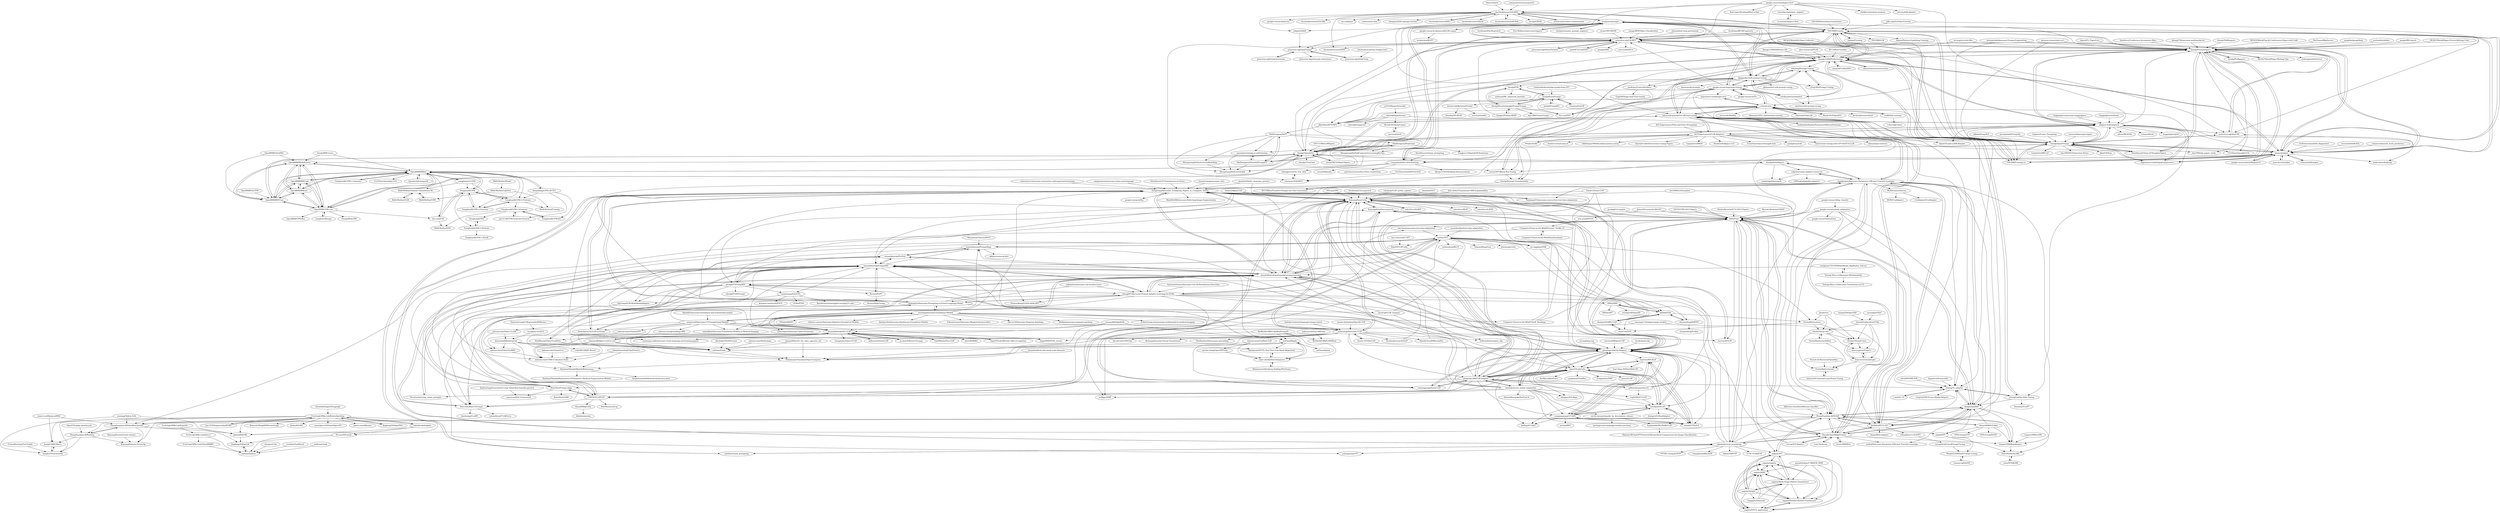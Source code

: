 digraph G {
"facebookresearch/LAMA" -> "facebookresearch/KILT" ["e"=1]
"facebookresearch/LAMA" -> "facebookresearch/DPR" ["e"=1]
"facebookresearch/LAMA" -> "jzbjyb/LPAQA"
"facebookresearch/LAMA" -> "facebookresearch/XLM" ["e"=1]
"facebookresearch/LAMA" -> "facebookresearch/BLINK" ["e"=1]
"facebookresearch/LAMA" -> "ucinlp/autoprompt"
"facebookresearch/LAMA" -> "thunlp/ERNIE" ["e"=1]
"facebookresearch/LAMA" -> "atcbosselut/comet-commonsense" ["e"=1]
"facebookresearch/LAMA" -> "THUDM/P-tuning"
"facebookresearch/LAMA" -> "google-research/electra" ["e"=1]
"facebookresearch/LAMA" -> "facebookresearch/GENRE" ["e"=1]
"facebookresearch/LAMA" -> "princeton-nlp/LM-BFF"
"facebookresearch/LAMA" -> "nyu-mll/jiant" ["e"=1]
"facebookresearch/LAMA" -> "namisan/mt-dnn" ["e"=1]
"facebookresearch/LAMA" -> "danqi/acl2020-openqa-tutorial" ["e"=1]
"lixin4ever/Conference-Acceptance-Rate" -> "thunlp/PromptPapers" ["e"=1]
"pliang279/awesome-multimodal-ml" -> "thunlp/PromptPapers" ["e"=1]
"strawberrypie/bert_adapter" -> "cs-mshah/Adapter-Bert"
"google-research/adapter-bert" -> "AsaCooperStickland/Bert-n-Pals"
"google-research/adapter-bert" -> "adapter-hub/adapters"
"google-research/adapter-bert" -> "strawberrypie/bert_adapter"
"google-research/adapter-bert" -> "jxhe/unify-parameter-efficient-tuning"
"google-research/adapter-bert" -> "XiangLi1999/PrefixTuning"
"google-research/adapter-bert" -> "clarkkev/attention-analysis" ["e"=1]
"google-research/adapter-bert" -> "facebookresearch/LAMA"
"google-research/adapter-bert" -> "microsoft/K-Adapter" ["e"=1]
"google-research/adapter-bert" -> "THUDM/P-tuning"
"google-research/adapter-bert" -> "princeton-nlp/LM-BFF"
"atcbosselut/comet-commonsense" -> "facebookresearch/LAMA" ["e"=1]
"thunlp/TAADpapers" -> "thunlp/PromptPapers" ["e"=1]
"g1910/HyperNetworks" -> "rabeehk/hyperformer" ["e"=1]
"commonsense/conceptnet5" -> "facebookresearch/LAMA" ["e"=1]
"adapter-hub/adapters" -> "jxhe/unify-parameter-efficient-tuning"
"adapter-hub/adapters" -> "thunlp/OpenDelta"
"adapter-hub/adapters" -> "XiangLi1999/PrefixTuning"
"adapter-hub/adapters" -> "thunlp/OpenPrompt"
"adapter-hub/adapters" -> "bigscience-workshop/promptsource" ["e"=1]
"adapter-hub/adapters" -> "huggingface/peft" ["e"=1]
"adapter-hub/adapters" -> "AGI-Edgerunners/LLM-Adapters"
"adapter-hub/adapters" -> "OpenGVLab/LLaMA-Adapter" ["e"=1]
"adapter-hub/adapters" -> "thunlp/PromptPapers"
"adapter-hub/adapters" -> "makcedward/nlpaug" ["e"=1]
"adapter-hub/adapters" -> "THUDM/P-tuning-v2" ["e"=1]
"adapter-hub/adapters" -> "allenai/RL4LMs" ["e"=1]
"adapter-hub/adapters" -> "CarperAI/trlx" ["e"=1]
"adapter-hub/adapters" -> "timoschick/pet"
"adapter-hub/adapters" -> "princeton-nlp/SimCSE" ["e"=1]
"microsoft/DeBERTa" -> "timoschick/pet" ["e"=1]
"facebookresearch/BLINK" -> "facebookresearch/LAMA" ["e"=1]
"MLNLP-World/Top-AI-Conferences-Paper-with-Code" -> "thunlp/PromptPapers" ["e"=1]
"asheeshcric/awesome-contrastive-self-supervised-learning" -> "ttengwang/Awesome_Prompting_Papers_in_Computer_Vision" ["e"=1]
"marcotcr/checklist" -> "timoschick/pet" ["e"=1]
"uber-research/PPLM" -> "XiangLi1999/PrefixTuning" ["e"=1]
"NiuTrans/ABigSurvey" -> "thunlp/PromptPapers" ["e"=1]
"thunlp/PLMpapers" -> "thunlp/PromptPapers" ["e"=1]
"graph4ai/graph4nlp" -> "thunlp/PromptPapers" ["e"=1]
"xuyige/BERT4doc-Classification" -> "princeton-nlp/LM-BFF" ["e"=1]
"KaiyangZhou/mixstyle-release" -> "KaiyangZhou/on-device-dg" ["e"=1]
"google-research/big_transfer" -> "google-research/task_adaptation" ["e"=1]
"KaiyangZhou/Dassl.pytorch" -> "KaiyangZhou/CoOp" ["e"=1]
"KaiyangZhou/Dassl.pytorch" -> "gaopengcuhk/CLIP-Adapter" ["e"=1]
"KaiyangZhou/Dassl.pytorch" -> "muzairkhattak/multimodal-prompt-learning" ["e"=1]
"KaiyangZhou/Dassl.pytorch" -> "gaopengcuhk/Tip-Adapter" ["e"=1]
"KaiyangZhou/Dassl.pytorch" -> "KMnP/vpt" ["e"=1]
"timoschick/pet" -> "princeton-nlp/LM-BFF"
"timoschick/pet" -> "THUDM/P-tuning"
"timoschick/pet" -> "timoschick/fewglue"
"timoschick/pet" -> "rrmenon10/ADAPET"
"timoschick/pet" -> "XiangLi1999/PrefixTuning"
"timoschick/pet" -> "thunlp/OpenPrompt"
"timoschick/pet" -> "thunlp/PromptPapers"
"timoschick/pet" -> "princeton-nlp/SimCSE" ["e"=1]
"timoschick/pet" -> "ucinlp/autoprompt"
"timoschick/pet" -> "marcotcr/checklist" ["e"=1]
"timoschick/pet" -> "THUDM/P-tuning-v2" ["e"=1]
"timoschick/pet" -> "makcedward/nlpaug" ["e"=1]
"timoschick/pet" -> "google-research/multilingual-t5" ["e"=1]
"timoschick/pet" -> "bigscience-workshop/promptsource" ["e"=1]
"timoschick/pet" -> "tonyzhaozh/few-shot-learning"
"renatoviolin/next_word_prediction" -> "timoschick/pet" ["e"=1]
"facebookresearch/KILT" -> "facebookresearch/LAMA" ["e"=1]
"Eric-Wallace/universal-triggers" -> "ucinlp/autoprompt" ["e"=1]
"sangminwoo/awesome-vision-and-language" -> "ttengwang/Awesome_Prompting_Papers_in_Computer_Vision" ["e"=1]
"allenai/dont-stop-pretraining" -> "princeton-nlp/LM-BFF" ["e"=1]
"ucinlp/autoprompt" -> "princeton-nlp/LM-BFF"
"ucinlp/autoprompt" -> "THUDM/P-tuning"
"ucinlp/autoprompt" -> "XiangLi1999/PrefixTuning"
"ucinlp/autoprompt" -> "jzbjyb/LPAQA"
"ucinlp/autoprompt" -> "timoschick/pet"
"ucinlp/autoprompt" -> "Eric-Wallace/universal-triggers" ["e"=1]
"ucinlp/autoprompt" -> "princeton-nlp/OptiPrompt"
"ucinlp/autoprompt" -> "facebookresearch/LAMA"
"ucinlp/autoprompt" -> "thunlp/OpenPrompt"
"ucinlp/autoprompt" -> "tonyzhaozh/few-shot-learning"
"ucinlp/autoprompt" -> "kipgparker/soft-prompt-tuning"
"ucinlp/autoprompt" -> "thunlp/PromptPapers"
"ucinlp/autoprompt" -> "keirp/automatic_prompt_engineer" ["e"=1]
"ucinlp/autoprompt" -> "thunlp/OpenDelta"
"ucinlp/autoprompt" -> "google-research-datasets/KELM-corpus"
"bhoov/exbert" -> "facebookresearch/LAMA" ["e"=1]
"google-research/task_adaptation" -> "dongzelian/SSF"
"google-research/task_adaptation" -> "ZhangYuanhan-AI/NOAH"
"google-research/task_adaptation" -> "hjbahng/visual_prompting"
"google-research/task_adaptation" -> "KMnP/vpt"
"google-research/task_adaptation" -> "JieShibo/PETL-ViT"
"google-research/task_adaptation" -> "google-research/head2toe"
"yyhhenry/tank" -> "pufanyi/syphus"
"jzbjyb/LPAQA" -> "princeton-nlp/OptiPrompt"
"timoschick/fewglue" -> "timoschick/pet"
"jacobgil/vit-explain" -> "KMnP/vpt" ["e"=1]
"haltakov/natural-language-image-search" -> "yzhuoning/Awesome-CLIP" ["e"=1]
"princeton-nlp/SimCSE" -> "thunlp/OpenPrompt" ["e"=1]
"princeton-nlp/SimCSE" -> "thunlp/PromptPapers" ["e"=1]
"google-research/multilingual-t5" -> "timoschick/pet" ["e"=1]
"yuchenlin/rebiber" -> "thunlp/PromptPapers" ["e"=1]
"salesforce/ALBEF" -> "KaiyangZhou/CoOp" ["e"=1]
"luo3300612/Visualizer" -> "KaiyangZhou/CoOp" ["e"=1]
"luo3300612/Visualizer" -> "KMnP/vpt" ["e"=1]
"thunlp/PromptPapers" -> "thunlp/OpenPrompt"
"thunlp/PromptPapers" -> "Timothyxxx/Chain-of-ThoughtsPapers" ["e"=1]
"thunlp/PromptPapers" -> "princeton-nlp/SimCSE" ["e"=1]
"thunlp/PromptPapers" -> "thunlp/PLMpapers" ["e"=1]
"thunlp/PromptPapers" -> "XiangLi1999/PrefixTuning"
"thunlp/PromptPapers" -> "THUDM/P-tuning-v2" ["e"=1]
"thunlp/PromptPapers" -> "km1994/nlp_paper_study" ["e"=1]
"thunlp/PromptPapers" -> "THUDM/P-tuning"
"thunlp/PromptPapers" -> "bigscience-workshop/promptsource" ["e"=1]
"thunlp/PromptPapers" -> "thunlp/OpenDelta"
"thunlp/PromptPapers" -> "MLNLP-World/Paper-Writing-Tips" ["e"=1]
"thunlp/PromptPapers" -> "timoschick/pet"
"thunlp/PromptPapers" -> "yizhongw/self-instruct" ["e"=1]
"thunlp/PromptPapers" -> "princeton-nlp/LM-BFF"
"thunlp/PromptPapers" -> "CLUEbenchmark/CLUE" ["e"=1]
"sagizty/Insight" -> "sagizty/MAE"
"sagizty/Insight" -> "sagizty/Multi-Stage-Hybrid-Transformer"
"sagizty/Insight" -> "sagizty/NTUS_application"
"sagizty/Insight" -> "sagizty/Parallel-Hybrid-Transformer"
"sagizty/Insight" -> "sagizty/sagizty"
"sagizty/Insight" -> "sagizty/VPT"
"sagizty/Insight" -> "lsqqqq/notifyemail"
"google/BIG-bench" -> "thunlp/PromptPapers" ["e"=1]
"bigscience-workshop/promptsource" -> "thunlp/OpenPrompt" ["e"=1]
"bigscience-workshop/promptsource" -> "thunlp/PromptPapers" ["e"=1]
"bigscience-workshop/promptsource" -> "adapter-hub/adapters" ["e"=1]
"yangjianxin1/CPM" -> "TsinghuaAI/CPM" ["e"=1]
"yangjianxin1/CPM" -> "TsinghuaAI/CPM-2-Pretrain" ["e"=1]
"yangjianxin1/CPM" -> "BAAI-WuDao/Chinese-Transformer-XL" ["e"=1]
"yangjianxin1/CPM" -> "OpenBMB/BMInf" ["e"=1]
"lsqqqq/notifyemail" -> "sagizty/MAE"
"lsqqqq/notifyemail" -> "sagizty/Multi-Stage-Hybrid-Transformer"
"XiangLi1999/PrefixTuning" -> "THUDM/P-tuning"
"XiangLi1999/PrefixTuning" -> "kipgparker/soft-prompt-tuning"
"XiangLi1999/PrefixTuning" -> "THUDM/P-tuning-v2" ["e"=1]
"XiangLi1999/PrefixTuning" -> "google-research/prompt-tuning"
"XiangLi1999/PrefixTuning" -> "princeton-nlp/LM-BFF"
"XiangLi1999/PrefixTuning" -> "thunlp/PromptPapers"
"XiangLi1999/PrefixTuning" -> "thunlp/OpenPrompt"
"XiangLi1999/PrefixTuning" -> "xlang-ai/UnifiedSKG" ["e"=1]
"XiangLi1999/PrefixTuning" -> "timoschick/pet"
"XiangLi1999/PrefixTuning" -> "jxhe/unify-parameter-efficient-tuning"
"XiangLi1999/PrefixTuning" -> "ucinlp/autoprompt"
"XiangLi1999/PrefixTuning" -> "mkshing/Prompt-Tuning"
"XiangLi1999/PrefixTuning" -> "jordiclive/ControlPrefixes"
"XiangLi1999/PrefixTuning" -> "adapter-hub/adapters"
"XiangLi1999/PrefixTuning" -> "allenai/natural-instructions" ["e"=1]
"RUCAIBox/TextBox" -> "XiangLi1999/PrefixTuning" ["e"=1]
"deepdialog/CPM-LM-TF2" -> "jm12138/CPM-Generate-Pytorch" ["e"=1]
"deepdialog/CPM-LM-TF2" -> "TsinghuaAI/CPM-KG" ["e"=1]
"deepdialog/CPM-LM-TF2" -> "OpenBMB/BMInf" ["e"=1]
"deepdialog/CPM-LM-TF2" -> "TsinghuaAI/CPM-2-Pretrain" ["e"=1]
"TsinghuaAI/CPM-2-Pretrain" -> "TsinghuaAI/CPM-2-Finetune"
"TsinghuaAI/CPM-2-Pretrain" -> "TsinghuaAI/CPM-1-Finetune"
"TsinghuaAI/CPM-2-Pretrain" -> "TsinghuaAI/CPM"
"TsinghuaAI/CPM-2-Pretrain" -> "BAAI-WuDao/P-tuning"
"OpenBMB/BMInf" -> "OpenBMB/BMCook"
"OpenBMB/BMInf" -> "OpenBMB/CPM-Live"
"OpenBMB/BMInf" -> "OpenBMB/BMTrain"
"OpenBMB/BMInf" -> "OpenBMB/BMList"
"OpenBMB/BMInf" -> "OpenBMB/ModelCenter"
"OpenBMB/BMInf" -> "TsinghuaAI/CPM"
"OpenBMB/BMInf" -> "TsinghuaAI/CPM-1-Generate" ["e"=1]
"OpenBMB/BMInf" -> "TsinghuaAI/CPM-2-Pretrain"
"OpenBMB/BMInf" -> "TsinghuaAI/CPM-2-Finetune"
"OpenBMB/BMInf" -> "deepdialog/CPM-LM-TF2" ["e"=1]
"OpenBMB/BMInf" -> "thunlp/OpenDelta"
"OpenBMB/BMInf" -> "thu-coai/EVA" ["e"=1]
"OpenBMB/BMInf" -> "CLUEbenchmark/pCLUE" ["e"=1]
"OpenBMB/BMInf" -> "yangjianxin1/CPM" ["e"=1]
"OpenBMB/BMInf" -> "hpcaitech/EnergonAI" ["e"=1]
"dandelin/ViLT" -> "KaiyangZhou/CoOp" ["e"=1]
"TsinghuaAI/CPM-1-Generate" -> "OpenBMB/BMInf" ["e"=1]
"hila-chefer/Transformer-MM-Explainability" -> "KaiyangZhou/CoOp" ["e"=1]
"Zasder3/train-CLIP" -> "gaopengcuhk/Tip-Adapter" ["e"=1]
"Zasder3/train-CLIP" -> "KaiyangZhou/CoOp" ["e"=1]
"Zasder3/train-CLIP" -> "gaopengcuhk/CLIP-Adapter" ["e"=1]
"bojone/P-tuning" -> "THUDM/P-tuning" ["e"=1]
"allenai/natural-instructions" -> "XiangLi1999/PrefixTuning" ["e"=1]
"CLUEbenchmark/FewCLUE" -> "rrmenon10/ADAPET" ["e"=1]
"yumingj/Talk-to-Edit" -> "ZhangYuanhan-AI/OmniBenchmark" ["e"=1]
"yumingj/Talk-to-Edit" -> "hongfz16/Garment4D" ["e"=1]
"yumingj/Talk-to-Edit" -> "Jiahao000/ORL" ["e"=1]
"GEM-benchmark/NL-Augmenter" -> "timoschick/pet" ["e"=1]
"sagizty/Multi-Stage-Hybrid-Transformer" -> "sagizty/MAE"
"sagizty/Multi-Stage-Hybrid-Transformer" -> "sagizty/NTUS_application"
"sagizty/Multi-Stage-Hybrid-Transformer" -> "sagizty/Parallel-Hybrid-Transformer"
"sagizty/Multi-Stage-Hybrid-Transformer" -> "sagizty/sagizty"
"sagizty/Multi-Stage-Hybrid-Transformer" -> "sagizty/Insight"
"sagizty/Multi-Stage-Hybrid-Transformer" -> "sagizty/VPT"
"google-research-datasets/KELM-corpus" -> "wenhuchen/KGPT" ["e"=1]
"j-min/VL-T5" -> "ylsung/VL_adapter" ["e"=1]
"jxhe/unify-parameter-efficient-tuning" -> "ylsung/Ladder-Side-Tuning"
"jxhe/unify-parameter-efficient-tuning" -> "ylsung/VL_adapter"
"jxhe/unify-parameter-efficient-tuning" -> "ShoufaChen/AdaptFormer"
"jxhe/unify-parameter-efficient-tuning" -> "adapter-hub/adapters"
"jxhe/unify-parameter-efficient-tuning" -> "JieShibo/PETL-ViT"
"jxhe/unify-parameter-efficient-tuning" -> "XiangLi1999/PrefixTuning"
"jxhe/unify-parameter-efficient-tuning" -> "thunlp/OpenDelta"
"jxhe/unify-parameter-efficient-tuning" -> "dongzelian/SSF"
"jxhe/unify-parameter-efficient-tuning" -> "jianghaojun/Awesome-Parameter-Efficient-Transfer-Learning"
"jxhe/unify-parameter-efficient-tuning" -> "KMnP/vpt"
"jxhe/unify-parameter-efficient-tuning" -> "AkariAsai/ATTEMPT"
"jxhe/unify-parameter-efficient-tuning" -> "r-three/t-few"
"jxhe/unify-parameter-efficient-tuning" -> "AGI-Edgerunners/LLM-Adapters"
"jxhe/unify-parameter-efficient-tuning" -> "ZhangYuanhan-AI/NOAH"
"jxhe/unify-parameter-efficient-tuning" -> "fuzihaofzh/AnalyzeParameterEfficientFinetune"
"moein-shariatnia/OpenAI-CLIP" -> "yzhuoning/Awesome-CLIP" ["e"=1]
"huggingface/awesome-huggingface" -> "adapter-hub/adapters" ["e"=1]
"grandchicken/1708SEM_ISIM" -> "sagizty/MAE"
"grandchicken/1708SEM_ISIM" -> "sagizty/NTUS_application"
"grandchicken/1708SEM_ISIM" -> "sagizty/Parallel-Hybrid-Transformer"
"grandchicken/1708SEM_ISIM" -> "sagizty/Multi-Stage-Hybrid-Transformer"
"kipgparker/soft-prompt-tuning" -> "mkshing/Prompt-Tuning"
"kipgparker/soft-prompt-tuning" -> "corolla-johnson/mkultra"
"kipgparker/soft-prompt-tuning" -> "XiangLi1999/PrefixTuning"
"kipgparker/soft-prompt-tuning" -> "google-research/prompt-tuning"
"kipgparker/soft-prompt-tuning" -> "Zeng-WH/Prompt-Tuning"
"kipgparker/soft-prompt-tuning" -> "qhduan/mt5-soft-prompt-tuning"
"kipgparker/soft-prompt-tuning" -> "exelents/soft-prompt-tuning"
"kipgparker/soft-prompt-tuning" -> "THUDM/P-tuning"
"kipgparker/soft-prompt-tuning" -> "txsun1997/Black-Box-Tuning" ["e"=1]
"kipgparker/soft-prompt-tuning" -> "hiaoxui/soft-prompts"
"kipgparker/soft-prompt-tuning" -> "thu-coai/PPT"
"kipgparker/soft-prompt-tuning" -> "thunlp/PTR"
"kipgparker/soft-prompt-tuning" -> "jordiclive/ControlPrefixes"
"kipgparker/soft-prompt-tuning" -> "AkariAsai/ATTEMPT"
"kipgparker/soft-prompt-tuning" -> "ucinlp/autoprompt"
"IntelLabs/academic-budget-bert" -> "princeton-nlp/DinkyTrain"
"princeton-nlp/LM-BFF" -> "ucinlp/autoprompt"
"princeton-nlp/LM-BFF" -> "timoschick/pet"
"princeton-nlp/LM-BFF" -> "XiangLi1999/PrefixTuning"
"princeton-nlp/LM-BFF" -> "THUDM/P-tuning"
"princeton-nlp/LM-BFF" -> "princeton-nlp/OptiPrompt"
"princeton-nlp/LM-BFF" -> "rrmenon10/ADAPET"
"princeton-nlp/LM-BFF" -> "tonyzhaozh/few-shot-learning"
"princeton-nlp/LM-BFF" -> "princeton-nlp/DensePhrases" ["e"=1]
"princeton-nlp/LM-BFF" -> "thunlp/PromptPapers"
"princeton-nlp/LM-BFF" -> "yym6472/ConSERT" ["e"=1]
"princeton-nlp/LM-BFF" -> "princeton-nlp/SimCSE" ["e"=1]
"princeton-nlp/LM-BFF" -> "zjunlp/DART" ["e"=1]
"princeton-nlp/LM-BFF" -> "thunlp/OpenPrompt"
"princeton-nlp/LM-BFF" -> "facebookresearch/DPR" ["e"=1]
"princeton-nlp/LM-BFF" -> "microsoft/ANCE" ["e"=1]
"DirtyHarryLYL/Transformer-in-Vision" -> "ttengwang/Awesome_Prompting_Papers_in_Computer_Vision" ["e"=1]
"princeton-nlp/DensePhrases" -> "princeton-nlp/LM-BFF" ["e"=1]
"THUDM/P-tuning" -> "THUDM/P-tuning-v2" ["e"=1]
"THUDM/P-tuning" -> "XiangLi1999/PrefixTuning"
"THUDM/P-tuning" -> "bojone/P-tuning" ["e"=1]
"THUDM/P-tuning" -> "timoschick/pet"
"THUDM/P-tuning" -> "princeton-nlp/LM-BFF"
"THUDM/P-tuning" -> "kipgparker/soft-prompt-tuning"
"THUDM/P-tuning" -> "ucinlp/autoprompt"
"THUDM/P-tuning" -> "thunlp/PromptPapers"
"THUDM/P-tuning" -> "google-research/prompt-tuning"
"THUDM/P-tuning" -> "THUDM/GLM" ["e"=1]
"THUDM/P-tuning" -> "thunlp/OpenPrompt"
"THUDM/P-tuning" -> "princeton-nlp/SimCSE" ["e"=1]
"THUDM/P-tuning" -> "bojone/Pattern-Exploiting-Training" ["e"=1]
"THUDM/P-tuning" -> "facebookresearch/LAMA"
"THUDM/P-tuning" -> "thunlp/OpenDelta"
"tonyzhaozh/few-shot-learning" -> "peterwestuw/surface-form-competition"
"tonyzhaozh/few-shot-learning" -> "princeton-nlp/LM-BFF"
"tonyzhaozh/few-shot-learning" -> "ethanjperez/true_few_shot"
"tonyzhaozh/few-shot-learning" -> "Alrope123/rethinking-demonstrations" ["e"=1]
"tonyzhaozh/few-shot-learning" -> "ucinlp/autoprompt"
"tonyzhaozh/few-shot-learning" -> "timoschick/pet"
"tonyzhaozh/few-shot-learning" -> "urvashik/knnlm" ["e"=1]
"TsinghuaAI/CPM-KG" -> "TsinghuaAI/CPM-1-Finetune"
"thunlp/PTR" -> "zjunlp/KnowPrompt"
"thunlp/PTR" -> "wzhouad/RE_improved_baseline" ["e"=1]
"thunlp/PTR" -> "thunlp/KnowledgeablePromptTuning"
"thu-coai/EVA" -> "BAAI-WuDao/EVA" ["e"=1]
"thu-coai/EVA" -> "TsinghuaAI/CPM" ["e"=1]
"BAAI-WuDao/Model" -> "BAAI-WuDao/CogView"
"yym6472/ConSERT" -> "princeton-nlp/LM-BFF" ["e"=1]
"BAAI-WuDao/CogView" -> "BAAI-WuDao/P-tuning"
"BAAI-WuDao/CogView" -> "BAAI-WuDao/CPM"
"TsinghuaAI/CPM" -> "TsinghuaAI/CPM-2-Finetune"
"TsinghuaAI/CPM" -> "TsinghuaAI/CPM-2-Pretrain"
"TsinghuaAI/CPM" -> "TsinghuaAI/CPM-1-Pretrain"
"TsinghuaAI/CPM" -> "OpenBMB/BMInf"
"TsinghuaAI/CPM" -> "thu-coai/EVA" ["e"=1]
"sagizty/Parallel-Hybrid-Transformer" -> "sagizty/NTUS_application"
"sagizty/Parallel-Hybrid-Transformer" -> "sagizty/MAE"
"sagizty/Parallel-Hybrid-Transformer" -> "sagizty/sagizty"
"corolla-johnson/mkultra" -> "mkshing/Prompt-Tuning"
"corolla-johnson/mkultra" -> "kipgparker/soft-prompt-tuning"
"corolla-johnson/mkultra" -> "exelents/soft-prompt-tuning"
"pfliu-nlp/NLPedia-Pretrain" -> "thunlp/PromptPapers" ["e"=1]
"pfliu-nlp/NLPedia-Pretrain" -> "THUDM/P-tuning" ["e"=1]
"rabeehk/hyperformer" -> "AkariAsai/ATTEMPT"
"rabeehk/hyperformer" -> "rabeehk/compacter"
"rabeehk/hyperformer" -> "McGill-NLP/polytropon"
"rabeehk/hyperformer" -> "ylsung/VL_adapter"
"Muzammal-Naseer/IPViT" -> "jameelhassan/PromptAlign" ["e"=1]
"rrmenon10/ADAPET" -> "ethanjperez/true_few_shot"
"TsinghuaAI/CPM-2-Finetune" -> "TsinghuaAI/CPM-2-Pretrain"
"TsinghuaAI/CPM-2-Finetune" -> "TsinghuaAI/CPM"
"thunlp/Prompt-Transferability" -> "RUCAIBox/Transfer-Prompts-for-Text-Generation"
"ethanjperez/true_few_shot" -> "rrmenon10/ADAPET"
"TsinghuaAI/CPM-1-Finetune" -> "jm12138/CPM-Generate-Pytorch"
"TsinghuaAI/CPM-1-Finetune" -> "BAAI-WuDao/EVA"
"TsinghuaAI/CPM-1-Finetune" -> "TsinghuaAI/CPM-KG"
"TsinghuaAI/CPM-1-Finetune" -> "TsinghuaAI/TDS"
"princeton-nlp/OptiPrompt" -> "princeton-nlp/EntityQuestions" ["e"=1]
"princeton-nlp/OptiPrompt" -> "princeton-nlp/DinkyTrain"
"princeton-nlp/OptiPrompt" -> "princeton-nlp/rationale-robustness"
"TsinghuaAI/CPM-1-Pretrain" -> "TsinghuaAI/TDS"
"TsinghuaAI/CPM-1-Pretrain" -> "TsinghuaAI/CPM-1-Distill"
"jm12138/CPM-Generate-Pytorch" -> "TsinghuaAI/CPM-1-Finetune"
"BAAI-WuDao/Chinese-Transformer-XL" -> "BAAI-WuDao/GLM"
"BAAI-WuDao/Chinese-Transformer-XL" -> "BAAI-WuDao/CPM"
"BAAI-WuDao/GLM" -> "BAAI-WuDao/Chinese-Transformer-XL"
"BAAI-WuDao/CPM" -> "BAAI-WuDao/Chinese-Transformer-XL"
"TsinghuaAI/TDS" -> "TsinghuaAI/CPM-1-Pretrain"
"thunlp/OpenPrompt" -> "thunlp/PromptPapers"
"thunlp/OpenPrompt" -> "thunlp/OpenDelta"
"thunlp/OpenPrompt" -> "bigscience-workshop/promptsource" ["e"=1]
"thunlp/OpenPrompt" -> "princeton-nlp/SimCSE" ["e"=1]
"thunlp/OpenPrompt" -> "THUDM/P-tuning-v2" ["e"=1]
"thunlp/OpenPrompt" -> "XiangLi1999/PrefixTuning"
"thunlp/OpenPrompt" -> "timoschick/pet"
"thunlp/OpenPrompt" -> "Timothyxxx/Chain-of-ThoughtsPapers" ["e"=1]
"thunlp/OpenPrompt" -> "CLUEbenchmark/CLUE" ["e"=1]
"thunlp/OpenPrompt" -> "LianjiaTech/BELLE" ["e"=1]
"thunlp/OpenPrompt" -> "THUDM/P-tuning"
"thunlp/OpenPrompt" -> "km1994/NLP-Interview-Notes" ["e"=1]
"thunlp/OpenPrompt" -> "km1994/nlp_paper_study" ["e"=1]
"thunlp/OpenPrompt" -> "dbiir/UER-py" ["e"=1]
"thunlp/OpenPrompt" -> "adapter-hub/adapters"
"THUDM/SwissArmyTransformer" -> "THUDM/P-tuning" ["e"=1]
"google-research/t5x" -> "google-research/prompt-tuning" ["e"=1]
"lucidrains/PaLM-pytorch" -> "princeton-nlp/LM-BFF" ["e"=1]
"OFA-Sys/OFA" -> "KaiyangZhou/CoOp" ["e"=1]
"isl-org/lang-seg" -> "gaopengcuhk/Tip-Adapter" ["e"=1]
"KaiyangZhou/CoOp" -> "muzairkhattak/multimodal-prompt-learning"
"KaiyangZhou/CoOp" -> "KMnP/vpt"
"KaiyangZhou/CoOp" -> "KaiyangZhou/Dassl.pytorch" ["e"=1]
"KaiyangZhou/CoOp" -> "gaopengcuhk/Tip-Adapter"
"KaiyangZhou/CoOp" -> "gaopengcuhk/CLIP-Adapter"
"KaiyangZhou/CoOp" -> "ttengwang/Awesome_Prompting_Papers_in_Computer_Vision"
"KaiyangZhou/CoOp" -> "raoyongming/DenseCLIP" ["e"=1]
"KaiyangZhou/CoOp" -> "microsoft/GLIP" ["e"=1]
"KaiyangZhou/CoOp" -> "salesforce/ALBEF" ["e"=1]
"KaiyangZhou/CoOp" -> "muzairkhattak/PromptSRC"
"KaiyangZhou/CoOp" -> "zhengli97/Awesome-Prompt-Adapter-Learning-for-VLMs"
"KaiyangZhou/CoOp" -> "mlfoundations/open_clip" ["e"=1]
"KaiyangZhou/CoOp" -> "yzhuoning/Awesome-CLIP"
"KaiyangZhou/CoOp" -> "salesforce/BLIP" ["e"=1]
"KaiyangZhou/CoOp" -> "salesforce/LAVIS" ["e"=1]
"THUDM/P-tuning-v2" -> "THUDM/P-tuning" ["e"=1]
"THUDM/P-tuning-v2" -> "XiangLi1999/PrefixTuning" ["e"=1]
"THUDM/P-tuning-v2" -> "thunlp/OpenPrompt" ["e"=1]
"THUDM/P-tuning-v2" -> "thunlp/PromptPapers" ["e"=1]
"acl-org/acl-style-files" -> "XiangLi1999/PrefixTuning" ["e"=1]
"acl-org/acl-style-files" -> "thunlp/PromptPapers" ["e"=1]
"MLNLP-World/Paper-Writing-Tips" -> "thunlp/PromptPapers" ["e"=1]
"microsoft/GLIP" -> "KaiyangZhou/CoOp" ["e"=1]
"zhoubolei/bolei_awesome_posters" -> "ttengwang/Awesome_Prompting_Papers_in_Computer_Vision" ["e"=1]
"zhoubolei/bolei_awesome_posters" -> "KaiyangZhou/CoOp" ["e"=1]
"lucidrains/CoCa-pytorch" -> "KaiyangZhou/CoOp" ["e"=1]
"huggingface/evaluate" -> "adapter-hub/adapters" ["e"=1]
"Timothyxxx/Chain-of-ThoughtsPapers" -> "thunlp/PromptPapers" ["e"=1]
"Timothyxxx/Chain-of-ThoughtsPapers" -> "thunlp/OpenPrompt" ["e"=1]
"microsoft/RegionCLIP" -> "gaopengcuhk/Tip-Adapter" ["e"=1]
"lucidrains/RETRO-pytorch" -> "princeton-nlp/LM-BFF" ["e"=1]
"lucidrains/RETRO-pytorch" -> "r-three/t-few" ["e"=1]
"bigscience-workshop/t-zero" -> "r-three/t-few" ["e"=1]
"bigscience-workshop/t-zero" -> "AkariAsai/ATTEMPT" ["e"=1]
"sagizty/VPT" -> "sagizty/MAE"
"sagizty/VPT" -> "sagizty/Multi-Stage-Hybrid-Transformer"
"sagizty/VPT" -> "sagizty/NTUS_application"
"sagizty/VPT" -> "sagizty/Parallel-Hybrid-Transformer"
"sagizty/VPT" -> "sagizty/sagizty"
"sagizty/VPT" -> "sagizty/Insight"
"sagizty/VPT" -> "ZhangYuanhan-AI/NOAH"
"facebookresearch/SLIP" -> "KaiyangZhou/CoOp" ["e"=1]
"XiangLi1999/Diffusion-LM" -> "XiangLi1999/PrefixTuning" ["e"=1]
"rmokady/CLIP_prefix_caption" -> "KaiyangZhou/CoOp" ["e"=1]
"lucidrains/x-clip" -> "gaopengcuhk/Tip-Adapter" ["e"=1]
"zjunlp/PromptKG" -> "zjunlp/KnowPrompt" ["e"=1]
"Yutong-Zhou-cv/Awesome-Multimodality" -> "Yutong-Zhou-cv/Awesome-Transformer-in-CV"
"Yutong-Zhou-cv/Awesome-Multimodality" -> "wangxiao5791509/MultiModal_BigModels_Survey"
"thunlp/OpenDelta" -> "thunlp/OpenPrompt"
"thunlp/OpenDelta" -> "thunlp/DeltaPapers"
"thunlp/OpenDelta" -> "OpenBMB/BMTrain"
"thunlp/OpenDelta" -> "jxhe/unify-parameter-efficient-tuning"
"thunlp/OpenDelta" -> "thunlp/PromptPapers"
"thunlp/OpenDelta" -> "OpenBMB/CPM-Live"
"thunlp/OpenDelta" -> "adapter-hub/adapters"
"thunlp/OpenDelta" -> "txsun1997/LMaaS-Papers" ["e"=1]
"thunlp/OpenDelta" -> "txsun1997/Black-Box-Tuning" ["e"=1]
"thunlp/OpenDelta" -> "XiangLi1999/PrefixTuning"
"thunlp/OpenDelta" -> "OpenBMB/BMInf"
"thunlp/OpenDelta" -> "OpenBMB/ModelCenter"
"thunlp/OpenDelta" -> "THUDM/P-tuning"
"thunlp/OpenDelta" -> "princeton-nlp/LM-BFF"
"thunlp/OpenDelta" -> "thunlp/UltraChat" ["e"=1]
"MLNLP-World/AI-Paper-Collector" -> "thunlp/PromptPapers" ["e"=1]
"MLNLP-World/AI-Paper-Collector" -> "thunlp/OpenDelta" ["e"=1]
"czczup/ViT-Adapter" -> "ShoufaChen/AdaptFormer" ["e"=1]
"czczup/ViT-Adapter" -> "KMnP/vpt" ["e"=1]
"tim-learn/awesome-test-time-adaptation" -> "azshue/TPT" ["e"=1]
"alibaba/EasyNLP" -> "thunlp/OpenPrompt" ["e"=1]
"hustvl/MIMDet" -> "ShoufaChen/AdaptFormer" ["e"=1]
"yzhuoning/Awesome-CLIP" -> "ttengwang/Awesome_Prompting_Papers_in_Computer_Vision"
"yzhuoning/Awesome-CLIP" -> "KaiyangZhou/CoOp"
"yzhuoning/Awesome-CLIP" -> "raoyongming/DenseCLIP" ["e"=1]
"yzhuoning/Awesome-CLIP" -> "gaopengcuhk/CLIP-Adapter"
"yzhuoning/Awesome-CLIP" -> "Sense-GVT/DeCLIP" ["e"=1]
"yzhuoning/Awesome-CLIP" -> "ArrowLuo/CLIP4Clip" ["e"=1]
"yzhuoning/Awesome-CLIP" -> "microsoft/GLIP" ["e"=1]
"yzhuoning/Awesome-CLIP" -> "dk-liang/Awesome-Visual-Transformer" ["e"=1]
"yzhuoning/Awesome-CLIP" -> "jingyi0000/VLM_survey" ["e"=1]
"yzhuoning/Awesome-CLIP" -> "ShoufaChen/DiffusionDet" ["e"=1]
"yzhuoning/Awesome-CLIP" -> "mlfoundations/open_clip" ["e"=1]
"yzhuoning/Awesome-CLIP" -> "yuewang-cuhk/awesome-vision-language-pretraining-papers" ["e"=1]
"yzhuoning/Awesome-CLIP" -> "facebookresearch/SLIP" ["e"=1]
"yzhuoning/Awesome-CLIP" -> "gaopengcuhk/Tip-Adapter"
"yzhuoning/Awesome-CLIP" -> "TheShadow29/awesome-grounding" ["e"=1]
"ttengwang/Awesome_Prompting_Papers_in_Computer_Vision" -> "KMnP/vpt"
"ttengwang/Awesome_Prompting_Papers_in_Computer_Vision" -> "muzairkhattak/multimodal-prompt-learning"
"ttengwang/Awesome_Prompting_Papers_in_Computer_Vision" -> "KaiyangZhou/CoOp"
"ttengwang/Awesome_Prompting_Papers_in_Computer_Vision" -> "jianghaojun/Awesome-Parameter-Efficient-Transfer-Learning"
"ttengwang/Awesome_Prompting_Papers_in_Computer_Vision" -> "yzhuoning/Awesome-CLIP"
"ttengwang/Awesome_Prompting_Papers_in_Computer_Vision" -> "YuejiangLIU/awesome-source-free-test-time-adaptation" ["e"=1]
"ttengwang/Awesome_Prompting_Papers_in_Computer_Vision" -> "hjbahng/visual_prompting"
"ttengwang/Awesome_Prompting_Papers_in_Computer_Vision" -> "gaopengcuhk/Tip-Adapter"
"ttengwang/Awesome_Prompting_Papers_in_Computer_Vision" -> "DirtyHarryLYL/LLM-in-Vision" ["e"=1]
"ttengwang/Awesome_Prompting_Papers_in_Computer_Vision" -> "google-research/l2p" ["e"=1]
"ttengwang/Awesome_Prompting_Papers_in_Computer_Vision" -> "amirbar/visual_prompting" ["e"=1]
"ttengwang/Awesome_Prompting_Papers_in_Computer_Vision" -> "MarkMoHR/Awesome-Referring-Image-Segmentation" ["e"=1]
"ttengwang/Awesome_Prompting_Papers_in_Computer_Vision" -> "ZhangYuanhan-AI/NOAH"
"ttengwang/Awesome_Prompting_Papers_in_Computer_Vision" -> "JindongGu/Awesome-Prompting-on-Vision-Language-Model"
"ttengwang/Awesome_Prompting_Papers_in_Computer_Vision" -> "yuewang-cuhk/awesome-vision-language-pretraining-papers" ["e"=1]
"gaopengcuhk/Tip-Adapter" -> "gaopengcuhk/CLIP-Adapter"
"gaopengcuhk/Tip-Adapter" -> "OpenGVLab/CaFo"
"gaopengcuhk/Tip-Adapter" -> "KaiyangZhou/CoOp"
"gaopengcuhk/Tip-Adapter" -> "yangyangyang127/APE"
"gaopengcuhk/Tip-Adapter" -> "muzairkhattak/multimodal-prompt-learning"
"gaopengcuhk/Tip-Adapter" -> "linzhiqiu/cross_modal_adaptation"
"gaopengcuhk/Tip-Adapter" -> "raoyongming/DenseCLIP" ["e"=1]
"gaopengcuhk/Tip-Adapter" -> "sarahpratt/CuPL"
"gaopengcuhk/Tip-Adapter" -> "KMnP/vpt"
"gaopengcuhk/Tip-Adapter" -> "muzairkhattak/PromptSRC"
"gaopengcuhk/Tip-Adapter" -> "vishaal27/SuS-X"
"gaopengcuhk/Tip-Adapter" -> "CHENGY12/PLOT"
"gaopengcuhk/Tip-Adapter" -> "mrflogs/ICLR24" ["e"=1]
"gaopengcuhk/Tip-Adapter" -> "KaiyangZhou/Dassl.pytorch" ["e"=1]
"gaopengcuhk/Tip-Adapter" -> "ZiyuGuo99/CALIP"
"Langboat/Mengzi" -> "OpenBMB/CPM-Live" ["e"=1]
"mmaaz60/mvits_for_class_agnostic_od" -> "asif-hanif/vafa" ["e"=1]
"mmaaz60/mvits_for_class_agnostic_od" -> "Muhammad-Huzaifaa/ObjectCompose" ["e"=1]
"txsun1997/Black-Box-Tuning" -> "kipgparker/soft-prompt-tuning" ["e"=1]
"txsun1997/Black-Box-Tuning" -> "thunlp/Prompt-Transferability" ["e"=1]
"ShoufaChen/AdaptFormer" -> "dongzelian/SSF"
"ShoufaChen/AdaptFormer" -> "JieShibo/PETL-ViT"
"ShoufaChen/AdaptFormer" -> "KMnP/vpt"
"ShoufaChen/AdaptFormer" -> "ZhangYuanhan-AI/NOAH"
"ShoufaChen/AdaptFormer" -> "jianghaojun/Awesome-Parameter-Efficient-Transfer-Learning"
"ShoufaChen/AdaptFormer" -> "jxhe/unify-parameter-efficient-tuning"
"ShoufaChen/AdaptFormer" -> "hustvl/MIMDet" ["e"=1]
"ShoufaChen/AdaptFormer" -> "hjbahng/visual_prompting"
"ShoufaChen/AdaptFormer" -> "czczup/ViT-Adapter" ["e"=1]
"ShoufaChen/AdaptFormer" -> "Leiyi-Hu/mona"
"ShoufaChen/AdaptFormer" -> "luogen1996/RepAdapter"
"ShoufaChen/AdaptFormer" -> "synbol/Awesome-Parameter-Efficient-Transfer-Learning" ["e"=1]
"ShoufaChen/AdaptFormer" -> "gaopengcuhk/Tip-Adapter"
"Sense-GVT/DeCLIP" -> "yzhuoning/Awesome-CLIP" ["e"=1]
"Sense-GVT/DeCLIP" -> "gaopengcuhk/Tip-Adapter" ["e"=1]
"zdou0830/METER" -> "ylsung/VL_adapter" ["e"=1]
"raoyongming/DenseCLIP" -> "gaopengcuhk/Tip-Adapter" ["e"=1]
"raoyongming/DenseCLIP" -> "KaiyangZhou/CoOp" ["e"=1]
"raoyongming/DenseCLIP" -> "gaopengcuhk/CLIP-Adapter" ["e"=1]
"ylsung/VL_adapter" -> "ylsung/Ladder-Side-Tuning"
"ylsung/VL_adapter" -> "j-min/VL-T5" ["e"=1]
"ylsung/VL_adapter" -> "LeapLabTHU/Cross-Modal-Adapter" ["e"=1]
"ylsung/VL_adapter" -> "dongzelian/SSF"
"r-three/t-few" -> "bigscience-workshop/t-zero" ["e"=1]
"r-three/t-few" -> "AkariAsai/ATTEMPT"
"r-three/t-few" -> "microsoft/AdaMix"
"r-three/t-few" -> "ylsung/Ladder-Side-Tuning"
"r-three/t-few" -> "craffel/llm-seminar"
"r-three/t-few" -> "google-research/prompt-tuning"
"r-three/t-few" -> "jxhe/unify-parameter-efficient-tuning"
"r-three/t-few" -> "allenai/acl2022-zerofewshot-tutorial" ["e"=1]
"r-three/t-few" -> "txsun1997/Black-Box-Tuning" ["e"=1]
"r-three/t-few" -> "clinicalml/TabLLM" ["e"=1]
"r-three/t-few" -> "Shark-NLP/OpenICL" ["e"=1]
"r-three/t-few" -> "ylsung/VL_adapter"
"r-three/t-few" -> "tonyzhaozh/few-shot-learning"
"r-three/t-few" -> "facebookresearch/tart" ["e"=1]
"r-three/t-few" -> "thunlp/Prompt-Transferability"
"ylsung/Ladder-Side-Tuning" -> "ylsung/VL_adapter"
"ylsung/Ladder-Side-Tuning" -> "jxhe/unify-parameter-efficient-tuning"
"ylsung/Ladder-Side-Tuning" -> "dongzelian/SSF"
"ylsung/Ladder-Side-Tuning" -> "Paranioar/UniPT" ["e"=1]
"McGill-NLP/polytropon" -> "microsoft/mttl"
"mlfoundations/wise-ft" -> "gaopengcuhk/CLIP-Adapter" ["e"=1]
"mlfoundations/wise-ft" -> "LightDXY/FT-CLIP" ["e"=1]
"mlfoundations/wise-ft" -> "KaiyangZhou/CoOp" ["e"=1]
"mlfoundations/wise-ft" -> "gaopengcuhk/Tip-Adapter" ["e"=1]
"thunlp/KnowledgeablePromptTuning" -> "wjn1996/TransPrompt" ["e"=1]
"thunlp/KnowledgeablePromptTuning" -> "zjunlp/KnowPrompt"
"thunlp/KnowledgeablePromptTuning" -> "thunlp/PTR"
"thunlp/KnowledgeablePromptTuning" -> "thu-coai/PPT"
"thunlp/KnowledgeablePromptTuning" -> "kongds/Prompt-BERT" ["e"=1]
"declare-lab/RelationPrompt" -> "dinobby/ZS-BERT"
"declare-lab/RelationPrompt" -> "ssnvxia/OneRel" ["e"=1]
"xlang-ai/UnifiedSKG" -> "XiangLi1999/PrefixTuning" ["e"=1]
"sallymmx/ActionCLIP" -> "muzairkhattak/ViFi-CLIP" ["e"=1]
"wangxiao5791509/MultiModal_BigModels_Survey" -> "muzairkhattak/multimodal-prompt-learning"
"wangxiao5791509/MultiModal_BigModels_Survey" -> "Yutong-Zhou-cv/Awesome-Multimodality"
"gaopengcuhk/CLIP-Adapter" -> "gaopengcuhk/Tip-Adapter"
"gaopengcuhk/CLIP-Adapter" -> "KaiyangZhou/CoOp"
"gaopengcuhk/CLIP-Adapter" -> "OpenGVLab/CaFo"
"gaopengcuhk/CLIP-Adapter" -> "muzairkhattak/multimodal-prompt-learning"
"gaopengcuhk/CLIP-Adapter" -> "KaiyangZhou/Dassl.pytorch" ["e"=1]
"gaopengcuhk/CLIP-Adapter" -> "raoyongming/DenseCLIP" ["e"=1]
"gaopengcuhk/CLIP-Adapter" -> "linzhiqiu/cross_modal_adaptation"
"gaopengcuhk/CLIP-Adapter" -> "KMnP/vpt"
"gaopengcuhk/CLIP-Adapter" -> "yangyangyang127/APE"
"gaopengcuhk/CLIP-Adapter" -> "ylsung/VL_adapter"
"gaopengcuhk/CLIP-Adapter" -> "sarahpratt/CuPL"
"gaopengcuhk/CLIP-Adapter" -> "mlfoundations/wise-ft" ["e"=1]
"gaopengcuhk/CLIP-Adapter" -> "BeierZhu/Prompt-align"
"gaopengcuhk/CLIP-Adapter" -> "muzairkhattak/PromptSRC"
"gaopengcuhk/CLIP-Adapter" -> "CHENGY12/PLOT"
"tonyhuang2022/UPL" -> "BatsResearch/menghini-neurips23-code" ["e"=1]
"tonyhuang2022/UPL" -> "yuhangzang/UPT"
"tonyhuang2022/UPL" -> "korawat-tanwisuth/POUF"
"tonyhuang2022/UPL" -> "CEWu/PTNL"
"hongfz16/Garment4D" -> "hongfz16/HCMoCo"
"hpcaitech/EnergonAI" -> "OpenBMB/BMInf" ["e"=1]
"princeton-nlp/EntityQuestions" -> "princeton-nlp/OptiPrompt" ["e"=1]
"OpenBMB/CPM-Live" -> "OpenBMB/BMTrain"
"OpenBMB/CPM-Live" -> "OpenBMB/ModelCenter"
"OpenBMB/CPM-Live" -> "OpenBMB/BMCook"
"OpenBMB/CPM-Live" -> "OpenBMB/BMList"
"OpenBMB/CPM-Live" -> "OpenBMB/BMInf"
"OpenBMB/CPM-Live" -> "thunlp/OpenDelta"
"OpenBMB/CPM-Live" -> "thu-coai/EVA" ["e"=1]
"OpenBMB/CPM-Live" -> "thunlp/WebCPM" ["e"=1]
"OpenBMB/CPM-Live" -> "OpenBMB/CPM-Bee" ["e"=1]
"OpenBMB/CPM-Live" -> "Langboat/Mengzi" ["e"=1]
"kongds/Prompt-BERT" -> "thunlp/KnowledgeablePromptTuning" ["e"=1]
"kongds/Prompt-BERT" -> "princeton-nlp/LM-BFF" ["e"=1]
"google-research/prompt-tuning" -> "XiangLi1999/PrefixTuning"
"google-research/prompt-tuning" -> "kipgparker/soft-prompt-tuning"
"google-research/prompt-tuning" -> "mkshing/Prompt-Tuning"
"google-research/prompt-tuning" -> "THUDM/P-tuning"
"google-research/prompt-tuning" -> "THUDM/P-tuning-v2" ["e"=1]
"google-research/prompt-tuning" -> "thu-coai/PPT"
"google-research/prompt-tuning" -> "r-three/t-few"
"google-research/prompt-tuning" -> "AkariAsai/ATTEMPT"
"google-research/prompt-tuning" -> "jxhe/unify-parameter-efficient-tuning"
"google-research/prompt-tuning" -> "bigscience-workshop/t-zero" ["e"=1]
"google-research/prompt-tuning" -> "thunlp/Prompt-Transferability"
"google-research/prompt-tuning" -> "princeton-nlp/LM-BFF"
"google-research/prompt-tuning" -> "corolla-johnson/mkultra"
"google-research/prompt-tuning" -> "thunlp/OpenPrompt"
"google-research/prompt-tuning" -> "google-research/t5x" ["e"=1]
"OpenBMB/BMTrain" -> "OpenBMB/ModelCenter"
"OpenBMB/BMTrain" -> "OpenBMB/BMCook"
"OpenBMB/BMTrain" -> "OpenBMB/CPM-Live"
"OpenBMB/BMTrain" -> "OpenBMB/BMInf"
"OpenBMB/BMTrain" -> "OpenBMB/BMList"
"OpenBMB/BMTrain" -> "thunlp/OpenDelta"
"OpenBMB/ModelCenter" -> "OpenBMB/BMTrain"
"OpenBMB/ModelCenter" -> "OpenBMB/BMCook"
"OpenBMB/ModelCenter" -> "OpenBMB/CPM-Live"
"OpenBMB/ModelCenter" -> "OpenBMB/BMList"
"OpenBMB/ModelCenter" -> "OpenBMB/BMInf"
"princeton-nlp/DinkyTrain" -> "princeton-nlp/OptiPrompt"
"OpenGVLab/gv-benchmark" -> "ZhangYuanhan-AI/Bamboo" ["e"=1]
"YuejiangLIU/awesome-source-free-test-time-adaptation" -> "ttengwang/Awesome_Prompting_Papers_in_Computer_Vision" ["e"=1]
"hjbahng/visual_prompting" -> "KMnP/vpt"
"hjbahng/visual_prompting" -> "changdaeoh/BlackVIP"
"hjbahng/visual_prompting" -> "shikiw/DAM-VP" ["e"=1]
"hjbahng/visual_prompting" -> "amirbar/visual_prompting" ["e"=1]
"hjbahng/visual_prompting" -> "UCSC-VLAA/EVP"
"hjbahng/visual_prompting" -> "OPTML-Group/ILM-VP"
"hjbahng/visual_prompting" -> "ttengwang/Awesome_Prompting_Papers_in_Computer_Vision"
"hjbahng/visual_prompting" -> "muzairkhattak/multimodal-prompt-learning"
"hjbahng/visual_prompting" -> "dongzelian/SSF"
"hjbahng/visual_prompting" -> "ZhangYuanhan-AI/NOAH"
"hjbahng/visual_prompting" -> "gaopengcuhk/Tip-Adapter"
"hjbahng/visual_prompting" -> "ShoufaChen/AdaptFormer"
"hjbahng/visual_prompting" -> "sagizty/VPT"
"hjbahng/visual_prompting" -> "yuhangzang/UPT"
"hjbahng/visual_prompting" -> "azshue/TPT"
"ZhangYuanhan-AI/Bamboo" -> "ZhangYuanhan-AI/OmniBenchmark"
"ZhangYuanhan-AI/Bamboo" -> "KaiyangZhou/on-device-dg"
"ZhangYuanhan-AI/Bamboo" -> "hongfz16/HCMoCo"
"ZhangYuanhan-AI/Bamboo" -> "hongfz16/Garment4D"
"AkariAsai/ATTEMPT" -> "ShiZhengyan/DePT"
"jiawei-ren/BalancedMSE" -> "hongfz16/HCMoCo" ["e"=1]
"jiawei-ren/BalancedMSE" -> "ZhangYuanhan-AI/OmniBenchmark" ["e"=1]
"sagizty/NTUS_application" -> "sagizty/Parallel-Hybrid-Transformer"
"sagizty/NTUS_application" -> "sagizty/MAE"
"sagizty/NTUS_application" -> "sagizty/sagizty"
"sagizty/MAE" -> "sagizty/NTUS_application"
"sagizty/MAE" -> "sagizty/Parallel-Hybrid-Transformer"
"sagizty/MAE" -> "sagizty/sagizty"
"sagizty/MAE" -> "sagizty/Multi-Stage-Hybrid-Transformer"
"thunlp/DeltaPapers" -> "thunlp/OpenDelta"
"thunlp/DeltaPapers" -> "jianghaojun/Awesome-Parameter-Efficient-Transfer-Learning"
"thunlp/DeltaPapers" -> "txsun1997/Black-Box-Tuning" ["e"=1]
"thunlp/DeltaPapers" -> "cambridgeltl/autopeft"
"thunlp/DeltaPapers" -> "calpt/awesome-adapter-resources"
"jordiclive/ControlPrefixes" -> "EagleW/Stage-wise-Fine-tuning"
"jordiclive/ControlPrefixes" -> "RUCAIBox/Transfer-Prompts-for-Text-Generation"
"zjunlp/KnowPrompt" -> "zjunlp/PromptKG" ["e"=1]
"zjunlp/KnowPrompt" -> "rtmaww/EntLM" ["e"=1]
"zjunlp/KnowPrompt" -> "thunlp/KnowledgeablePromptTuning"
"zjunlp/KnowPrompt" -> "thunlp/PTR"
"zjunlp/KnowPrompt" -> "declare-lab/RelationPrompt"
"zjunlp/KnowPrompt" -> "thu-coai/PPT"
"ju-chen/Efficient-Prompt" -> "muzairkhattak/ViFi-CLIP" ["e"=1]
"hongfz16/HCMoCo" -> "hongfz16/Garment4D"
"Arnav0400/ViT-Slim" -> "VITA-Group/UVC" ["e"=1]
"Arnav0400/ViT-Slim" -> "ZhangYuanhan-AI/NOAH"
"Arnav0400/ViT-Slim" -> "ziplab/SPT"
"Arnav0400/ViT-Slim" -> "dongzelian/SSF"
"Arnav0400/ViT-Slim" -> "luogen1996/RepAdapter"
"Arnav0400/ViT-Slim" -> "VITA-Group/SViTE" ["e"=1]
"mkshing/Prompt-Tuning" -> "kipgparker/soft-prompt-tuning"
"mkshing/Prompt-Tuning" -> "corolla-johnson/mkultra"
"mkshing/Prompt-Tuning" -> "Zeng-WH/Prompt-Tuning"
"mkshing/Prompt-Tuning" -> "google-research/prompt-tuning"
"OpenBMB/BMCook" -> "OpenBMB/ModelCenter"
"OpenBMB/BMCook" -> "OpenBMB/BMTrain"
"OpenBMB/BMCook" -> "OpenBMB/BMInf"
"OpenBMB/BMCook" -> "OpenBMB/BMList"
"OpenBMB/BMCook" -> "OpenBMB/CPM-Live"
"Zeng-WH/Prompt-Tuning" -> "mkshing/Prompt-Tuning"
"Jiahao000/ORL" -> "Jingkang50/EgoLife"
"BeierZhu/Prompt-align" -> "CHENGY12/PLOT"
"BeierZhu/Prompt-align" -> "BeierZhu/xERM"
"BeierZhu/Prompt-align" -> "muzairkhattak/PromptSRC"
"BeierZhu/Prompt-align" -> "yxymessi/H2E-Framework"
"rtmaww/EntLM" -> "zjunlp/KnowPrompt" ["e"=1]
"ShiZhengyan/StepGame" -> "ZhengxiangShi/LearnToAsk"
"ShiZhengyan/StepGame" -> "amzn/pretraining-or-self-training"
"ShiZhengyan/StepGame" -> "ShiZhengyan/PowerfulPromptFT"
"ShiZhengyan/StepGame" -> "Fangjun-Li/SpatialLM-StepGame"
"ShiZhengyan/StepGame" -> "ZhengxiangShi/SelfContrastiveLearningRecSys"
"lupantech/ScienceQA" -> "ylsung/VL_adapter" ["e"=1]
"promptslab/Promptify" -> "thunlp/OpenPrompt" ["e"=1]
"ShoufaChen/DiffusionDet" -> "KaiyangZhou/CoOp" ["e"=1]
"JunweiLiang/awesome_lists" -> "ttengwang/Awesome_Prompting_Papers_in_Computer_Vision" ["e"=1]
"promptslab/Awesome-Prompt-Engineering" -> "thunlp/OpenPrompt" ["e"=1]
"promptslab/Awesome-Prompt-Engineering" -> "thunlp/PromptPapers" ["e"=1]
"txsun1997/MOSS" -> "princeton-nlp/LM-BFF" ["e"=1]
"trigaten/Learn_Prompting" -> "thunlp/OpenPrompt" ["e"=1]
"mmaaz60/EdgeNeXt" -> "asif-hanif/vafa" ["e"=1]
"mmaaz60/EdgeNeXt" -> "muzairkhattak/ViFi-CLIP" ["e"=1]
"mmaaz60/EdgeNeXt" -> "Muhammad-Huzaifaa/ObjectCompose" ["e"=1]
"mmaaz60/EdgeNeXt" -> "asif-hanif/baple" ["e"=1]
"hanoonaR/object-centric-ovd" -> "muzairkhattak/ViFi-CLIP" ["e"=1]
"hanoonaR/object-centric-ovd" -> "Muhammad-Huzaifaa/ObjectCompose" ["e"=1]
"hanoonaR/object-centric-ovd" -> "mbzuai-oryx/CVRR-Evaluation-Suite" ["e"=1]
"hanoonaR/object-centric-ovd" -> "asif-hanif/vafa" ["e"=1]
"muzairkhattak/multimodal-prompt-learning" -> "muzairkhattak/PromptSRC"
"muzairkhattak/multimodal-prompt-learning" -> "KaiyangZhou/CoOp"
"muzairkhattak/multimodal-prompt-learning" -> "KMnP/vpt"
"muzairkhattak/multimodal-prompt-learning" -> "gaopengcuhk/Tip-Adapter"
"muzairkhattak/multimodal-prompt-learning" -> "ttengwang/Awesome_Prompting_Papers_in_Computer_Vision"
"muzairkhattak/multimodal-prompt-learning" -> "zhengli97/PromptKD"
"muzairkhattak/multimodal-prompt-learning" -> "gaopengcuhk/CLIP-Adapter"
"muzairkhattak/multimodal-prompt-learning" -> "muzairkhattak/ViFi-CLIP"
"muzairkhattak/multimodal-prompt-learning" -> "zhengli97/Awesome-Prompt-Adapter-Learning-for-VLMs"
"muzairkhattak/multimodal-prompt-learning" -> "CHENGY12/PLOT"
"muzairkhattak/multimodal-prompt-learning" -> "muzairkhattak/ProText"
"muzairkhattak/multimodal-prompt-learning" -> "KaiyangZhou/Dassl.pytorch" ["e"=1]
"muzairkhattak/multimodal-prompt-learning" -> "jameelhassan/PromptAlign"
"muzairkhattak/multimodal-prompt-learning" -> "YiLunLee/missing_aware_prompts" ["e"=1]
"muzairkhattak/multimodal-prompt-learning" -> "azshue/TPT"
"muzairkhattak/ViFi-CLIP" -> "TalalWasim/Vita-CLIP" ["e"=1]
"muzairkhattak/ViFi-CLIP" -> "mbzuai-oryx/CVRR-Evaluation-Suite"
"muzairkhattak/ViFi-CLIP" -> "muzairkhattak/multimodal-prompt-learning"
"muzairkhattak/ViFi-CLIP" -> "ju-chen/Efficient-Prompt" ["e"=1]
"muzairkhattak/ViFi-CLIP" -> "sallymmx/ActionCLIP" ["e"=1]
"muzairkhattak/ViFi-CLIP" -> "whwu95/BIKE" ["e"=1]
"muzairkhattak/ViFi-CLIP" -> "jameelhassan/PromptAlign"
"muzairkhattak/ViFi-CLIP" -> "hanoonaR/object-centric-ovd" ["e"=1]
"muzairkhattak/ViFi-CLIP" -> "muzairkhattak/PromptSRC"
"muzairkhattak/ViFi-CLIP" -> "asif-hanif/vafa"
"muzairkhattak/ViFi-CLIP" -> "OpenGVLab/efficient-video-recognition" ["e"=1]
"muzairkhattak/ViFi-CLIP" -> "wengzejia1/Open-VCLIP" ["e"=1]
"muzairkhattak/ViFi-CLIP" -> "muzairkhattak/ProText"
"muzairkhattak/ViFi-CLIP" -> "mbzuai-oryx/VideoGLaMM"
"muzairkhattak/ViFi-CLIP" -> "TalalWasim/Video-FocalNets"
"linzhiqiu/cross_modal_adaptation" -> "OpenGVLab/CaFo"
"linzhiqiu/cross_modal_adaptation" -> "gaopengcuhk/Tip-Adapter"
"linzhiqiu/cross_modal_adaptation" -> "yangyangyang127/APE"
"linzhiqiu/cross_modal_adaptation" -> "gaopengcuhk/CLIP-Adapter"
"linzhiqiu/cross_modal_adaptation" -> "skingorz/FD-Align"
"linzhiqiu/cross_modal_adaptation" -> "muzairkhattak/multimodal-prompt-learning"
"linzhiqiu/cross_modal_adaptation" -> "sarahpratt/CuPL"
"linzhiqiu/cross_modal_adaptation" -> "mrflogs/SHIP" ["e"=1]
"linzhiqiu/cross_modal_adaptation" -> "KaiyangZhou/CoOp"
"linzhiqiu/cross_modal_adaptation" -> "vishaal27/SuS-X"
"linzhiqiu/cross_modal_adaptation" -> "YiLunLee/missing_aware_prompts" ["e"=1]
"linzhiqiu/cross_modal_adaptation" -> "ArmanAfrasiyabi/SetFeat-fs" ["e"=1]
"linzhiqiu/cross_modal_adaptation" -> "muzairkhattak/PromptSRC"
"linzhiqiu/cross_modal_adaptation" -> "sachit-menon/classify_by_description_release"
"linzhiqiu/cross_modal_adaptation" -> "LightDXY/FT-CLIP"
"amazon-science/auto-cot" -> "thunlp/PromptPapers" ["e"=1]
"amazon-science/auto-cot" -> "thunlp/OpenPrompt" ["e"=1]
"Computer-Vision-in-the-Wild/CVinW_Readings" -> "ttengwang/Awesome_Prompting_Papers_in_Computer_Vision" ["e"=1]
"Computer-Vision-in-the-Wild/CVinW_Readings" -> "KaiyangZhou/CoOp" ["e"=1]
"Computer-Vision-in-the-Wild/CVinW_Readings" -> "KMnP/vpt" ["e"=1]
"microsoft/prompt-engine" -> "thunlp/OpenPrompt" ["e"=1]
"MLNLP-World/Paper-Picture-Writing-Code" -> "thunlp/PromptPapers" ["e"=1]
"KMnP/vpt" -> "KaiyangZhou/CoOp"
"KMnP/vpt" -> "muzairkhattak/multimodal-prompt-learning"
"KMnP/vpt" -> "hjbahng/visual_prompting"
"KMnP/vpt" -> "ttengwang/Awesome_Prompting_Papers_in_Computer_Vision"
"KMnP/vpt" -> "ShoufaChen/AdaptFormer"
"KMnP/vpt" -> "dongzelian/SSF"
"KMnP/vpt" -> "gaopengcuhk/Tip-Adapter"
"KMnP/vpt" -> "sagizty/VPT"
"KMnP/vpt" -> "ZhangYuanhan-AI/NOAH"
"KMnP/vpt" -> "jianghaojun/Awesome-Parameter-Efficient-Transfer-Learning"
"KMnP/vpt" -> "JieShibo/PETL-ViT"
"KMnP/vpt" -> "gaopengcuhk/CLIP-Adapter"
"KMnP/vpt" -> "KaiyangZhou/Dassl.pytorch" ["e"=1]
"KMnP/vpt" -> "microsoft/GLIP" ["e"=1]
"KMnP/vpt" -> "tim-learn/awesome-test-time-adaptation" ["e"=1]
"sauradip/STALE" -> "benedettaliberatori/T3AL" ["e"=1]
"dqxiu/ICL_PaperList" -> "thunlp/PromptPapers" ["e"=1]
"azshue/TPT" -> "jameelhassan/PromptAlign"
"azshue/TPT" -> "mr-eggplant/SAR" ["e"=1]
"azshue/TPT" -> "kdiAAA/TDA"
"azshue/TPT" -> "chunmeifeng/DiffTPT"
"azshue/TPT" -> "mzhaoshuai/RLCF"
"azshue/TPT" -> "zhangce01/DPE-CLIP"
"azshue/TPT" -> "muzairkhattak/PromptSRC"
"azshue/TPT" -> "CHENGY12/PLOT"
"azshue/TPT" -> "mrflogs/SHIP" ["e"=1]
"azshue/TPT" -> "ShuvenduRoy/CoPrompt"
"azshue/TPT" -> "DequanWang/tent" ["e"=1]
"azshue/TPT" -> "qinenergy/cotta" ["e"=1]
"azshue/TPT" -> "BeierZhu/Prompt-align"
"azshue/TPT" -> "FarinaMatteo/zero"
"azshue/TPT" -> "Bala93/CLIPCalib"
"sachit-menon/classify_by_description_release" -> "ExplainableML/WaffleCLIP"
"sachit-menon/classify_by_description_release" -> "sarahpratt/CuPL"
"sachit-menon/classify_by_description_release" -> "mertyg/vision-language-models-are-bows" ["e"=1]
"keirp/automatic_prompt_engineer" -> "ucinlp/autoprompt" ["e"=1]
"clinicalml/TabLLM" -> "r-three/t-few" ["e"=1]
"52CV/CVPR-2023-Papers" -> "KMnP/vpt" ["e"=1]
"dongzelian/SSF" -> "JieShibo/PETL-ViT"
"dongzelian/SSF" -> "ShoufaChen/AdaptFormer"
"dongzelian/SSF" -> "ZhangYuanhan-AI/NOAH"
"dongzelian/SSF" -> "ziplab/SPT"
"dongzelian/SSF" -> "jianghaojun/Awesome-Parameter-Efficient-Transfer-Learning"
"dongzelian/SSF" -> "DavidYanAnDe/ARC"
"dongzelian/SSF" -> "KMnP/vpt"
"dongzelian/SSF" -> "ylsung/VL_adapter"
"dongzelian/SSF" -> "luogen1996/RepAdapter"
"Jingkang50/OpenPSG" -> "EvolvingLMMs-Lab/RelateAnything" ["e"=1]
"SEU-COIN/LLMPapers" -> "thunlp/OpenDelta" ["e"=1]
"JieShibo/PETL-ViT" -> "ZhangYuanhan-AI/NOAH"
"JieShibo/PETL-ViT" -> "dongzelian/SSF"
"JieShibo/PETL-ViT" -> "ShoufaChen/AdaptFormer"
"JieShibo/PETL-ViT" -> "ylsung/VL_adapter"
"JieShibo/PETL-ViT" -> "ChengHan111/E2VPT"
"JieShibo/PETL-ViT" -> "jianghaojun/Awesome-Parameter-Efficient-Transfer-Learning"
"JieShibo/PETL-ViT" -> "linziyi96/st-adapter" ["e"=1]
"JieShibo/PETL-ViT" -> "KMnP/vpt"
"sarahpratt/CuPL" -> "vishaal27/SuS-X"
"sarahpratt/CuPL" -> "ExplainableML/WaffleCLIP"
"sarahpratt/CuPL" -> "yangyangyang127/APE"
"sarahpratt/CuPL" -> "sachit-menon/classify_by_description_release"
"sarahpratt/CuPL" -> "OpenGVLab/CaFo"
"sarahpratt/CuPL" -> "ZiyuGuo99/CALIP"
"sarahpratt/CuPL" -> "zhangce01/DualAdapter"
"sarahpratt/CuPL" -> "gaopengcuhk/Tip-Adapter"
"vishaal27/SuS-X" -> "ZiyuGuo99/CALIP"
"vishaal27/SuS-X" -> "yangyangyang127/APE"
"vishaal27/SuS-X" -> "sarahpratt/CuPL"
"vishaal27/SuS-X" -> "OpenGVLab/CaFo"
"htyao89/KgCoOp" -> "bbbdylan/proda"
"txsun1997/LMaaS-Papers" -> "thunlp/OpenDelta" ["e"=1]
"txsun1997/LMaaS-Papers" -> "thunlp/PromptPapers" ["e"=1]
"ZhangYuanhan-AI/NOAH" -> "JieShibo/PETL-ViT"
"ZhangYuanhan-AI/NOAH" -> "dongzelian/SSF"
"ZhangYuanhan-AI/NOAH" -> "ZhangYuanhan-AI/OmniBenchmark"
"ZhangYuanhan-AI/NOAH" -> "sagizty/VPT"
"ZhangYuanhan-AI/NOAH" -> "ziplab/SPT"
"ZhangYuanhan-AI/NOAH" -> "luogen1996/RepAdapter"
"ZhangYuanhan-AI/NOAH" -> "KaiyangZhou/on-device-dg"
"ZhangYuanhan-AI/NOAH" -> "ShoufaChen/AdaptFormer"
"ZhangYuanhan-AI/NOAH" -> "Arnav0400/ViT-Slim"
"ZhangYuanhan-AI/NOAH" -> "KMnP/vpt"
"ZhangYuanhan-AI/NOAH" -> "Jiahao000/ORL"
"saiboxx/chexray-diffusion" -> "BioMedIA-MBZUAI/XReal" ["e"=1]
"HazyResearch/ama_prompting" -> "tonyzhaozh/few-shot-learning" ["e"=1]
"thunlp/BMCourse" -> "OpenBMB/ModelCenter"
"thunlp/BMCourse" -> "OpenBMB/BMInf"
"OpenGVLab/efficient-video-recognition" -> "muzairkhattak/ViFi-CLIP" ["e"=1]
"ZiyuGuo99/CALIP" -> "vishaal27/SuS-X"
"ZiyuGuo99/CALIP" -> "yangyangyang127/APE"
"ZiyuGuo99/CALIP" -> "Ivan-Tang-3D/ViewRefer3D" ["e"=1]
"ZiyuGuo99/CALIP" -> "OpenGVLab/CaFo"
"taoyang1122/adapt-image-models" -> "JieShibo/PETL-ViT" ["e"=1]
"taoyang1122/adapt-image-models" -> "muzairkhattak/ViFi-CLIP" ["e"=1]
"hananshafi/vits-for-small-scale-datasets" -> "Muhammad-Huzaifaa/ObjectCompose" ["e"=1]
"OpenBMB/BMList" -> "OpenBMB/BMCook"
"OpenBMB/BMList" -> "OpenBMB/CPM-Live"
"OpenBMB/BMList" -> "OpenBMB/ModelCenter"
"OpenBMB/BMList" -> "OpenBMB/BMInf"
"OpenBMB/BMList" -> "OpenBMB/BMTrain"
"mariodoebler/test-time-adaptation" -> "azshue/TPT" ["e"=1]
"mr-eggplant/SAR" -> "azshue/TPT" ["e"=1]
"mr-eggplant/SAR" -> "kdiAAA/TDA" ["e"=1]
"jianghaojun/Awesome-Parameter-Efficient-Transfer-Learning" -> "dongzelian/SSF"
"jianghaojun/Awesome-Parameter-Efficient-Transfer-Learning" -> "ttengwang/Awesome_Prompting_Papers_in_Computer_Vision"
"jianghaojun/Awesome-Parameter-Efficient-Transfer-Learning" -> "synbol/Awesome-Parameter-Efficient-Transfer-Learning" ["e"=1]
"jianghaojun/Awesome-Parameter-Efficient-Transfer-Learning" -> "ShoufaChen/AdaptFormer"
"jianghaojun/Awesome-Parameter-Efficient-Transfer-Learning" -> "JieShibo/PETL-ViT"
"jianghaojun/Awesome-Parameter-Efficient-Transfer-Learning" -> "thunlp/DeltaPapers"
"jianghaojun/Awesome-Parameter-Efficient-Transfer-Learning" -> "KMnP/vpt"
"jianghaojun/Awesome-Parameter-Efficient-Transfer-Learning" -> "ylsung/VL_adapter"
"jianghaojun/Awesome-Parameter-Efficient-Transfer-Learning" -> "calpt/awesome-adapter-resources"
"jianghaojun/Awesome-Parameter-Efficient-Transfer-Learning" -> "WillDreamer/Aurora"
"jianghaojun/Awesome-Parameter-Efficient-Transfer-Learning" -> "jxhe/unify-parameter-efficient-tuning"
"jianghaojun/Awesome-Parameter-Efficient-Transfer-Learning" -> "YuejiangLIU/awesome-source-free-test-time-adaptation" ["e"=1]
"jianghaojun/Awesome-Parameter-Efficient-Transfer-Learning" -> "luogen1996/RepAdapter"
"jianghaojun/Awesome-Parameter-Efficient-Transfer-Learning" -> "muzairkhattak/multimodal-prompt-learning"
"jianghaojun/Awesome-Parameter-Efficient-Transfer-Learning" -> "ZhangYuanhan-AI/NOAH"
"FrozenBurning/Text2Light" -> "hongfz16/Garment4D" ["e"=1]
"Computer-Vision-in-the-Wild/DataDownload" -> "Computer-Vision-in-the-Wild/Elevater_Toolkit_IC"
"CHENGY12/PLOT" -> "BeierZhu/Prompt-align"
"CHENGY12/PLOT" -> "htyao89/KgCoOp"
"CHENGY12/PLOT" -> "azshue/TPT"
"CHENGY12/PLOT" -> "BatsResearch/csp" ["e"=1]
"CHENGY12/PLOT" -> "ShuvenduRoy/CoPrompt"
"CHENGY12/PLOT" -> "muzairkhattak/multimodal-prompt-learning"
"amirbar/visual_prompting" -> "hjbahng/visual_prompting" ["e"=1]
"amirbar/visual_prompting" -> "ttengwang/Awesome_Prompting_Papers_in_Computer_Vision" ["e"=1]
"eric-ai-lab/PEViT" -> "Computer-Vision-in-the-Wild/Elevater_Toolkit_IC"
"sagizty/sagizty" -> "sagizty/NTUS_application"
"sagizty/sagizty" -> "sagizty/Parallel-Hybrid-Transformer"
"sagizty/sagizty" -> "sagizty/MAE"
"luogen1996/RepAdapter" -> "ZhangYuanhan-AI/NOAH"
"luogen1996/RepAdapter" -> "DavidYanAnDe/ARC"
"KaihuaTang/Generalized-Long-Tailed-Benchmarks.pytorch" -> "yxymessi/H2E-Framework" ["e"=1]
"craffel/llm-seminar" -> "r-three/t-few"
"craffel/llm-seminar" -> "r-three/git-theta"
"LightDXY/FT-CLIP" -> "sarahpratt/CuPL"
"microsoft/mttl" -> "McGill-NLP/polytropon"
"Computer-Vision-in-the-Wild/Elevater_Toolkit_IC" -> "Computer-Vision-in-the-Wild/DataDownload"
"Computer-Vision-in-the-Wild/Elevater_Toolkit_IC" -> "ZhangYuanhan-AI/OmniBenchmark"
"ZhangYuanhan-AI/OmniBenchmark" -> "Jiahao000/ORL"
"ZhangYuanhan-AI/OmniBenchmark" -> "KaiyangZhou/on-device-dg"
"ZhangYuanhan-AI/OmniBenchmark" -> "ZhangYuanhan-AI/Bamboo"
"ZhangYuanhan-AI/OmniBenchmark" -> "Jingkang50/EgoLife"
"muzairkhattak/PromptSRC" -> "muzairkhattak/multimodal-prompt-learning"
"muzairkhattak/PromptSRC" -> "muzairkhattak/ProText"
"muzairkhattak/PromptSRC" -> "ShuvenduRoy/CoPrompt"
"muzairkhattak/PromptSRC" -> "zhengli97/PromptKD"
"muzairkhattak/PromptSRC" -> "jameelhassan/PromptAlign"
"muzairkhattak/PromptSRC" -> "TalalWasim/Video-FocalNets"
"muzairkhattak/PromptSRC" -> "BeierZhu/Prompt-align"
"muzairkhattak/PromptSRC" -> "Koorye/DePT"
"muzairkhattak/PromptSRC" -> "azshue/TPT"
"muzairkhattak/PromptSRC" -> "mrflogs/SHIP" ["e"=1]
"muzairkhattak/PromptSRC" -> "ZjjConan/VLM-MultiModalAdapter"
"muzairkhattak/PromptSRC" -> "tonyhuang2022/UPL"
"muzairkhattak/PromptSRC" -> "zhengli97/Awesome-Prompt-Adapter-Learning-for-VLMs"
"muzairkhattak/PromptSRC" -> "ThomasWangY/2024-AAAI-HPT"
"muzairkhattak/PromptSRC" -> "CHENGY12/PLOT"
"diffusion-classifier/diffusion-classifier" -> "ZhangYuanhan-AI/NOAH" ["e"=1]
"awaisrauf/Awesome-CV-Foundational-Models" -> "uncbiag/Awesome-Foundation-Models"
"awaisrauf/Awesome-CV-Foundational-Models" -> "mbzuai-oryx/groundingLMM" ["e"=1]
"awaisrauf/Awesome-CV-Foundational-Models" -> "DirtyHarryLYL/LLM-in-Vision" ["e"=1]
"awaisrauf/Awesome-CV-Foundational-Models" -> "asif-hanif/vafa"
"awaisrauf/Awesome-CV-Foundational-Models" -> "muzairkhattak/PromptSRC"
"awaisrauf/Awesome-CV-Foundational-Models" -> "muzairkhattak/ViFi-CLIP"
"awaisrauf/Awesome-CV-Foundational-Models" -> "mbzuai-oryx/Video-LLaVA" ["e"=1]
"awaisrauf/Awesome-CV-Foundational-Models" -> "xmindflow/Awesome-Foundation-Models-in-Medical-Imaging" ["e"=1]
"awaisrauf/Awesome-CV-Foundational-Models" -> "yzhuoning/Awesome-CLIP"
"awaisrauf/Awesome-CV-Foundational-Models" -> "jianzongwu/Awesome-Open-Vocabulary" ["e"=1]
"awaisrauf/Awesome-CV-Foundational-Models" -> "mbzuai-oryx/ClimateGPT" ["e"=1]
"JindongGu/Awesome-Prompting-on-Vision-Language-Model" -> "zhengli97/Awesome-Prompt-Adapter-Learning-for-VLMs"
"JindongGu/Awesome-Prompting-on-Vision-Language-Model" -> "ttengwang/Awesome_Prompting_Papers_in_Computer_Vision"
"JindongGu/Awesome-Prompting-on-Vision-Language-Model" -> "DirtyHarryLYL/LLM-in-Vision" ["e"=1]
"JindongGu/Awesome-Prompting-on-Vision-Language-Model" -> "KaiyangZhou/CoOp"
"JindongGu/Awesome-Prompting-on-Vision-Language-Model" -> "jianghaojun/Awesome-Parameter-Efficient-Transfer-Learning"
"JindongGu/Awesome-Prompting-on-Vision-Language-Model" -> "jingyi0000/VLM_survey" ["e"=1]
"JindongGu/Awesome-Prompting-on-Vision-Language-Model" -> "uncbiag/Awesome-Foundation-Models"
"JindongGu/Awesome-Prompting-on-Vision-Language-Model" -> "xmed-lab/CLIP_Surgery" ["e"=1]
"JindongGu/Awesome-Prompting-on-Vision-Language-Model" -> "muzairkhattak/multimodal-prompt-learning"
"Shark-NLP/OpenICL" -> "r-three/t-few" ["e"=1]
"cs-mshah/Adapter-Bert" -> "strawberrypie/bert_adapter"
"fahadshamshad/Clip2Protect" -> "mbzuai-oryx/CVRR-Evaluation-Suite" ["e"=1]
"fahadshamshad/Clip2Protect" -> "HashmatShadab/MambaRobustness" ["e"=1]
"tomhartke/knowledge-graph-from-GPT" -> "zjunlp/KnowPrompt" ["e"=1]
"huytransformer/Awesome-Out-Of-Distribution-Detection" -> "zhengli97/Awesome-Prompt-Adapter-Learning-for-VLMs" ["e"=1]
"OpenBMB/VisCPM" -> "OpenBMB/BMTrain" ["e"=1]
"Jun-CEN/SegmentAnyRGBD" -> "EvolvingLMMs-Lab/RelateAnything" ["e"=1]
"EvolvingLMMs-Lab/RelateAnything" -> "Jingkang50/OpenPSG" ["e"=1]
"EvolvingLMMs-Lab/RelateAnything" -> "Nicous20/FunQA"
"EvolvingLMMs-Lab/RelateAnything" -> "hongfz16/HCMoCo"
"EvolvingLMMs-Lab/RelateAnything" -> "hongfz16/Garment4D"
"EvolvingLMMs-Lab/RelateAnything" -> "kaleido-lab/dolphin"
"EvolvingLMMs-Lab/RelateAnything" -> "ZhangYuanhan-AI/Bamboo"
"EvolvingLMMs-Lab/RelateAnything" -> "Jun-CEN/SegmentAnyRGBD" ["e"=1]
"EvolvingLMMs-Lab/RelateAnything" -> "Kenneth-Wong/MMSceneGraph" ["e"=1]
"EvolvingLMMs-Lab/RelateAnything" -> "JialianW/GRiT" ["e"=1]
"EvolvingLMMs-Lab/RelateAnything" -> "ZhangYuanhan-AI/OmniBenchmark"
"EvolvingLMMs-Lab/RelateAnything" -> "omniobject3d/OmniObject3D" ["e"=1]
"EvolvingLMMs-Lab/RelateAnything" -> "jiawei-ren/diffmimic" ["e"=1]
"EvolvingLMMs-Lab/RelateAnything" -> "Jiahao000/ORL"
"TonyLianLong/LLM-groundedDiffusion" -> "tsunghan-wu/SLD" ["e"=1]
"DmitryRyumin/ICCV-2023-Papers" -> "KMnP/vpt" ["e"=1]
"JamesQFreeman/LoRA-ViT" -> "ShoufaChen/AdaptFormer" ["e"=1]
"JamesQFreeman/LoRA-ViT" -> "KMnP/vpt" ["e"=1]
"JamesQFreeman/LoRA-ViT" -> "eric-ai-lab/PEViT" ["e"=1]
"showlab/Image2Paragraph" -> "EvolvingLMMs-Lab/RelateAnything" ["e"=1]
"cliangyu/Cola" -> "pufanyi/syphus"
"Nicous20/FunQA" -> "pufanyi/syphus"
"Nicous20/FunQA" -> "Jingkang50/EgoLife"
"Amshaker/SwiftFormer" -> "asif-hanif/vafa" ["e"=1]
"YiLunLee/missing_aware_prompts" -> "muzairkhattak/multimodal-prompt-learning" ["e"=1]
"OpenGVLab/CaFo" -> "gaopengcuhk/Tip-Adapter"
"OpenGVLab/CaFo" -> "yangyangyang127/APE"
"OpenGVLab/CaFo" -> "gaopengcuhk/CLIP-Adapter"
"OpenGVLab/CaFo" -> "vishaal27/SuS-X"
"OpenGVLab/CaFo" -> "ZiyuGuo99/CALIP"
"OpenGVLab/CaFo" -> "linzhiqiu/cross_modal_adaptation"
"OpenGVLab/CaFo" -> "sarahpratt/CuPL"
"OpenGVLab/CaFo" -> "mrflogs/ICLR24" ["e"=1]
"OpenGVLab/CaFo" -> "ZrrSkywalker/CaFo"
"OpenGVLab/CaFo" -> "CHENGY12/PLOT"
"OpenGVLab/CaFo" -> "geekyutao/TaskRes"
"OpenGVLab/CaFo" -> "skingorz/FD-Align"
"OpenGVLab/CaFo" -> "Tsingularity/FRN" ["e"=1]
"OpenGVLab/CaFo" -> "ShuvenduRoy/CoPrompt"
"OpenGVLab/CaFo" -> "jusiro/CLAP" ["e"=1]
"mbzuai-oryx/ClimateGPT" -> "asif-hanif/vafa" ["e"=1]
"DirtyHarryLYL/LLM-in-Vision" -> "ttengwang/Awesome_Prompting_Papers_in_Computer_Vision" ["e"=1]
"DirtyHarryLYL/LLM-in-Vision" -> "JindongGu/Awesome-Prompting-on-Vision-Language-Model" ["e"=1]
"Ma-Lab-Berkeley/CRATE" -> "KMnP/vpt" ["e"=1]
"AGI-Edgerunners/LLM-Adapters" -> "OpenGVLab/LLaMA-Adapter" ["e"=1]
"AGI-Edgerunners/LLM-Adapters" -> "adapter-hub/adapters"
"AGI-Edgerunners/LLM-Adapters" -> "jxhe/unify-parameter-efficient-tuning"
"AGI-Edgerunners/LLM-Adapters" -> "NVlabs/DoRA" ["e"=1]
"AGI-Edgerunners/LLM-Adapters" -> "AetherCortex/Llama-X" ["e"=1]
"AGI-Edgerunners/LLM-Adapters" -> "HillZhang1999/llm-hallucination-survey" ["e"=1]
"AGI-Edgerunners/LLM-Adapters" -> "SinclairCoder/Instruction-Tuning-Papers" ["e"=1]
"AGI-Edgerunners/LLM-Adapters" -> "GanjinZero/RRHF" ["e"=1]
"AGI-Edgerunners/LLM-Adapters" -> "thunlp/OpenDelta"
"AGI-Edgerunners/LLM-Adapters" -> "PhoebusSi/Alpaca-CoT" ["e"=1]
"AGI-Edgerunners/LLM-Adapters" -> "FranxYao/chain-of-thought-hub" ["e"=1]
"AGI-Edgerunners/LLM-Adapters" -> "zjunlp/EasyEdit" ["e"=1]
"AGI-Edgerunners/LLM-Adapters" -> "Instruction-Tuning-with-GPT-4/GPT-4-LLM" ["e"=1]
"AGI-Edgerunners/LLM-Adapters" -> "Timothyxxx/Chain-of-ThoughtsPapers" ["e"=1]
"AGI-Edgerunners/LLM-Adapters" -> "allenai/open-instruct" ["e"=1]
"altndrr/vic" -> "altndrr/lmms-owc"
"altndrr/vic" -> "tdemin16/multi-lane"
"altndrr/vic" -> "FarinaMatteo/zero"
"AGI-Edgerunners/Plan-and-Solve-Prompting" -> "AGI-Edgerunners/LLM-Adapters" ["e"=1]
"xmed-lab/CLIP_Surgery" -> "OpenGVLab/CaFo" ["e"=1]
"xmed-lab/CLIP_Surgery" -> "azshue/TPT" ["e"=1]
"xmed-lab/CLIP_Surgery" -> "muzairkhattak/PromptSRC" ["e"=1]
"TalalWasim/Vita-CLIP" -> "muzairkhattak/ViFi-CLIP" ["e"=1]
"kaleido-lab/dolphin" -> "Nicous20/FunQA"
"kaleido-lab/dolphin" -> "Jiahao000/ORL"
"kaleido-lab/dolphin" -> "EvolvingLMMs-Lab/RelateAnything"
"uncbiag/Awesome-Foundation-Models" -> "awaisrauf/Awesome-CV-Foundational-Models"
"uncbiag/Awesome-Foundation-Models" -> "JindongGu/Awesome-Prompting-on-Vision-Language-Model"
"uncbiag/Awesome-Foundation-Models" -> "Jianing-Qiu/Awesome-Healthcare-Foundation-Models" ["e"=1]
"uncbiag/Awesome-Foundation-Models" -> "EdisonLeeeee/Awesome-Masked-Autoencoders" ["e"=1]
"uncbiag/Awesome-Foundation-Models" -> "jingyi0000/VLM_survey" ["e"=1]
"uncbiag/Awesome-Foundation-Models" -> "jianzongwu/Awesome-Open-Vocabulary" ["e"=1]
"uncbiag/Awesome-Foundation-Models" -> "liliu-avril/Awesome-Segment-Anything" ["e"=1]
"uncbiag/Awesome-Foundation-Models" -> "Hedlen/awesome-segment-anything" ["e"=1]
"uncbiag/Awesome-Foundation-Models" -> "Computer-Vision-in-the-Wild/CVinW_Readings" ["e"=1]
"uncbiag/Awesome-Foundation-Models" -> "richard-peng-xia/awesome-multimodal-in-medical-imaging" ["e"=1]
"uncbiag/Awesome-Foundation-Models" -> "ttengwang/Awesome_Prompting_Papers_in_Computer_Vision"
"uncbiag/Awesome-Foundation-Models" -> "NVlabs/RADIO" ["e"=1]
"uncbiag/Awesome-Foundation-Models" -> "robotics-survey/Awesome-Robotics-Foundation-Models" ["e"=1]
"uncbiag/Awesome-Foundation-Models" -> "xmindflow/Awesome-Foundation-Models-in-Medical-Imaging" ["e"=1]
"uncbiag/Awesome-Foundation-Models" -> "yzhuoning/Awesome-CLIP"
"ryongithub/GatedPromptTuning" -> "WangYZ1608/Self-Prompt-Tuning"
"ChengHan111/E2VPT" -> "ryongithub/GatedPromptTuning"
"luogen1996/LaVIN" -> "luogen1996/RepAdapter" ["e"=1]
"yangyangyang127/APE" -> "ZiyuGuo99/CALIP"
"yangyangyang127/APE" -> "vishaal27/SuS-X"
"yangyangyang127/APE" -> "OpenGVLab/CaFo"
"yangyangyang127/APE" -> "gaopengcuhk/Tip-Adapter"
"yangyangyang127/APE" -> "sarahpratt/CuPL"
"yangyangyang127/APE" -> "mlvlab/RPO"
"yangyangyang127/APE" -> "mrflogs/ICLR24" ["e"=1]
"ExplainableML/WaffleCLIP" -> "Zhiyuan-R/ChatGPT-Powered-Hierarchical-Comparisons-for-Image-Classification"
"FarinaMatteo/qmmf" -> "tdemin16/Continual-LayerNorm-Tuning"
"ShiZhengyan/DePT" -> "ShiZhengyan/PowerfulPromptFT"
"ShiZhengyan/DePT" -> "ZhengxiangShi/LearnToAsk"
"ShiZhengyan/DePT" -> "amzn/pretraining-or-self-training"
"ShiZhengyan/DePT" -> "ShiZhengyan/StepGame"
"ShiZhengyan/DePT" -> "ZhengxiangShi/SelfContrastiveLearningRecSys"
"ShiZhengyan/DePT" -> "ZhengxiangShi/InstructionModelling"
"calpt/awesome-adapter-resources" -> "UKPLab/adaptable-adapters"
"calpt/awesome-adapter-resources" -> "cambridgeltl/autopeft"
"calpt/awesome-adapter-resources" -> "jianghaojun/Awesome-Parameter-Efficient-Transfer-Learning"
"Koorye/DePT" -> "Koorye/SkipTuning"
"Koorye/DePT" -> "muzairkhattak/PromptSRC"
"chunmeifeng/DiffTPT" -> "kdiAAA/TDA"
"chunmeifeng/DiffTPT" -> "chunmeifeng/FedIns"
"ShiZhengyan/PowerfulPromptFT" -> "ZhengxiangShi/LearnToAsk"
"ShiZhengyan/PowerfulPromptFT" -> "amzn/pretraining-or-self-training"
"ShiZhengyan/PowerfulPromptFT" -> "ShiZhengyan/StepGame"
"ShiZhengyan/PowerfulPromptFT" -> "ShiZhengyan/DePT"
"ziplab/SPT" -> "DavidYanAnDe/ARC"
"ziplab/SPT" -> "WangYZ1608/Self-Prompt-Tuning"
"WillDreamer/Aurora" -> "RERV/UniAdapter"
"WillDreamer/Aurora" -> "UniAdapter/UniAdapter"
"TalalWasim/Video-FocalNets" -> "muzairkhattak/PromptSRC"
"TalalWasim/Video-FocalNets" -> "asif-hanif/vafa"
"ZhengxiangShi/SelfContrastiveLearningRecSys" -> "ZhengxiangShi/LearnToAsk"
"amzn/pretraining-or-self-training" -> "ZhengxiangShi/LearnToAsk"
"amzn/pretraining-or-self-training" -> "ShiZhengyan/PowerfulPromptFT"
"asif-hanif/vafa" -> "asif-hanif/baple"
"asif-hanif/vafa" -> "Muhammad-Huzaifaa/ObjectCompose"
"Luodian/GenBench" -> "pufanyi/syphus"
"tdemin16/Continual-LayerNorm-Tuning" -> "FarinaMatteo/qmmf"
"pufanyi/syphus" -> "Jingkang50/EgoLife"
"gokayfem/awesome-vlm-architectures" -> "zhengli97/Awesome-Prompt-Adapter-Learning-for-VLMs" ["e"=1]
"gokayfem/awesome-vlm-architectures" -> "JindongGu/Awesome-Prompting-on-Vision-Language-Model" ["e"=1]
"zhengli97/Awesome-Prompt-Adapter-Learning-for-VLMs" -> "zhengli97/PromptKD"
"zhengli97/Awesome-Prompt-Adapter-Learning-for-VLMs" -> "muzairkhattak/multimodal-prompt-learning"
"zhengli97/Awesome-Prompt-Adapter-Learning-for-VLMs" -> "muzairkhattak/PromptSRC"
"zhengli97/Awesome-Prompt-Adapter-Learning-for-VLMs" -> "JindongGu/Awesome-Prompting-on-Vision-Language-Model"
"zhengli97/Awesome-Prompt-Adapter-Learning-for-VLMs" -> "ZjjConan/VLM-MultiModalAdapter"
"zhengli97/Awesome-Prompt-Adapter-Learning-for-VLMs" -> "KaiyangZhou/CoOp"
"zhengli97/Awesome-Prompt-Adapter-Learning-for-VLMs" -> "gaopengcuhk/Tip-Adapter"
"zhengli97/Awesome-Prompt-Adapter-Learning-for-VLMs" -> "ShuvenduRoy/CoPrompt"
"zhengli97/Awesome-Prompt-Adapter-Learning-for-VLMs" -> "CHENGY12/PLOT"
"zhengli97/Awesome-Prompt-Adapter-Learning-for-VLMs" -> "YBZh/DMN"
"zhengli97/Awesome-Prompt-Adapter-Learning-for-VLMs" -> "tim-learn/awesome-test-time-adaptation" ["e"=1]
"zhengli97/Awesome-Prompt-Adapter-Learning-for-VLMs" -> "ThomasWangY/2024-AAAI-HPT"
"zhengli97/Awesome-Prompt-Adapter-Learning-for-VLMs" -> "OpenGVLab/CaFo"
"zhengli97/Awesome-Prompt-Adapter-Learning-for-VLMs" -> "ttengwang/Awesome_Prompting_Papers_in_Computer_Vision"
"zhengli97/Awesome-Prompt-Adapter-Learning-for-VLMs" -> "sarahpratt/CuPL"
"Razaimam45/TTL-Test-Time-Low-Rank-Adaptation" -> "umer-sheikh/bird-whisperer"
"muzairkhattak/ProText" -> "muzairkhattak/PromptSRC"
"muzairkhattak/ProText" -> "mbzuai-oryx/CVRR-Evaluation-Suite"
"muzairkhattak/ProText" -> "jameelhassan/PromptAlign"
"muzairkhattak/ProText" -> "asif-hanif/baple"
"SunzeY/AlphaCLIP" -> "gaopengcuhk/Tip-Adapter" ["e"=1]
"SunzeY/AlphaCLIP" -> "zhengli97/PromptKD" ["e"=1]
"SunzeY/AlphaCLIP" -> "KaiyangZhou/CoOp" ["e"=1]
"SunzeY/AlphaCLIP" -> "muzairkhattak/PromptSRC" ["e"=1]
"WangYZ1608/Self-Prompt-Tuning" -> "tommy-xq/SA2VP"
"zhengli97/PromptKD" -> "zhengli97/Awesome-Prompt-Adapter-Learning-for-VLMs"
"zhengli97/PromptKD" -> "muzairkhattak/PromptSRC"
"zhengli97/PromptKD" -> "muzairkhattak/multimodal-prompt-learning"
"zhengli97/PromptKD" -> "ShuvenduRoy/CoPrompt"
"zhengli97/PromptKD" -> "muzairkhattak/ProText"
"zhengli97/PromptKD" -> "CHENGY12/PLOT"
"zhengli97/PromptKD" -> "Koorye/DePT"
"zhengli97/PromptKD" -> "zhengli97/ATPrompt" ["e"=1]
"zhengli97/PromptKD" -> "ZjjConan/VLM-MultiModalAdapter"
"zhengli97/PromptKD" -> "OpenGVLab/CaFo"
"zhengli97/PromptKD" -> "tonyhuang2022/UPL"
"zhengli97/PromptKD" -> "KaiyangZhou/Dassl.pytorch" ["e"=1]
"zhengli97/PromptKD" -> "BeierZhu/Prompt-align"
"NVlabs/DoRA" -> "AGI-Edgerunners/LLM-Adapters" ["e"=1]
"sming256/OpenTAD" -> "benedettaliberatori/T3AL" ["e"=1]
"EvolvingLMMs-Lab/EgoLife" -> "EvolvingLMMs-Lab/Aero-1" ["e"=1]
"ShuvenduRoy/CoPrompt" -> "muzairkhattak/PromptSRC"
"ShuvenduRoy/CoPrompt" -> "zhaohengz/LLaMP"
"ShuvenduRoy/CoPrompt" -> "schowdhury671/APoLLo"
"SkalskiP/awesome-foundation-and-multimodal-models" -> "awaisrauf/Awesome-CV-Foundational-Models" ["e"=1]
"Picsart-AI-Research/OpenBias" -> "FarinaMatteo/qmmf"
"mbzuai-oryx/Video-LLaVA" -> "mbzuai-oryx/VideoGLaMM" ["e"=1]
"mbzuai-oryx/Video-LLaVA" -> "hananshafi/llmblueprint" ["e"=1]
"Leiyi-Hu/mona" -> "ShoufaChen/AdaptFormer"
"kdiAAA/TDA" -> "zhangce01/DPE-CLIP"
"kdiAAA/TDA" -> "YBZh/DMN"
"kdiAAA/TDA" -> "elaine-sui/TPS"
"kdiAAA/TDA" -> "FarinaMatteo/zero"
"kdiAAA/TDA" -> "chunmeifeng/DiffTPT"
"ZjjConan/VLM-MultiModalAdapter" -> "ShuvenduRoy/CoPrompt"
"mbzuai-oryx/MobiLlama" -> "asif-hanif/vafa" ["e"=1]
"tsunghan-wu/SLD" -> "hananshafi/llmblueprint"
"hananshafi/llmblueprint" -> "rohit901/VANE-Bench" ["e"=1]
"hananshafi/llmblueprint" -> "HashmatShadab/MambaRobustness"
"hananshafi/llmblueprint" -> "mbzuai-oryx/VideoGLaMM"
"hananshafi/llmblueprint" -> "Razaimam45/TTL-Test-Time-Low-Rank-Adaptation"
"hananshafi/llmblueprint" -> "Muhammad-Huzaifaa/ObjectCompose"
"DavidYanAnDe/ARC" -> "zstarN70/RLRR"
"elaine-sui/TPS" -> "zhangce01/DPE-CLIP"
"Muhammad-Huzaifaa/ObjectCompose" -> "HashmatShadab/MambaRobustness"
"benedettaliberatori/T3AL" -> "marco-garosi/ComCa"
"benedettaliberatori/T3AL" -> "tdemin16/multi-lane"
"benedettaliberatori/T3AL" -> "altndrr/lmms-owc"
"benedettaliberatori/T3AL" -> "francescotonini/al-gtd"
"YBZh/DMN" -> "YBZh/LAPT" ["e"=1]
"YBZh/DMN" -> "kdiAAA/TDA"
"YBZh/DMN" -> "zhangce01/DPE-CLIP"
"YBZh/DMN" -> "strongwolf/OpenSD" ["e"=1]
"mbzuai-oryx/CVRR-Evaluation-Suite" -> "HashmatShadab/MambaRobustness"
"BioMedIA-MBZUAI/MedPromptX" -> "BioMedIA-MBZUAI/XReal"
"BioMedIA-MBZUAI/MedPromptX" -> "asif-hanif/baple"
"BioMedIA-MBZUAI/MedPromptX" -> "umer-sheikh/bird-whisperer"
"BioMedIA-MBZUAI/MedPromptX" -> "Muhammad-Huzaifaa/ObjectCompose"
"jameelhassan/PromptAlign" -> "azshue/TPT"
"jameelhassan/PromptAlign" -> "muzairkhattak/ProText"
"jameelhassan/PromptAlign" -> "asif-hanif/baple"
"jameelhassan/PromptAlign" -> "mbzuai-oryx/CVRR-Evaluation-Suite"
"jameelhassan/PromptAlign" -> "akhtarvision/cal-detr" ["e"=1]
"zstarN70/RLRR" -> "DavidYanAnDe/ARC"
"FarinaMatteo/multiflow" -> "FarinaMatteo/qmmf"
"FarinaMatteo/multiflow" -> "altndrr/lmms-owc"
"Jingkang50/EgoLife" -> "pufanyi/syphus"
"tommy-xq/SA2VP" -> "WangYZ1608/Self-Prompt-Tuning"
"hee-suk-yoon/C-TPT" -> "Bala93/CLIPCalib"
"umer-sheikh/bird-whisperer" -> "Muhammad-Ibraheem-Siddiqui/PerSense"
"umer-sheikh/bird-whisperer" -> "asif-hanif/baple"
"umer-sheikh/bird-whisperer" -> "Razaimam45/TTL-Test-Time-Low-Rank-Adaptation"
"asif-hanif/baple" -> "umer-sheikh/bird-whisperer"
"asif-hanif/baple" -> "asif-hanif/vafa"
"asif-hanif/baple" -> "Razaimam45/TTL-Test-Time-Low-Rank-Adaptation"
"asif-hanif/baple" -> "asif-hanif/palm"
"zhangce01/DPE-CLIP" -> "elaine-sui/TPS"
"zhangce01/DPE-CLIP" -> "kdiAAA/TDA"
"FarinaMatteo/zero" -> "tdemin16/multi-lane"
"FarinaMatteo/zero" -> "altndrr/lmms-owc"
"FarinaMatteo/zero" -> "elaine-sui/TPS"
"Muhammad-Ibraheem-Siddiqui/PerSense" -> "umer-sheikh/bird-whisperer"
"mbzuai-oryx/VideoGLaMM" -> "mbzuai-oryx/CVRR-Evaluation-Suite"
"ayesha-ishaq/Open3DTrack" -> "umer-sheikh/bird-whisperer"
"francescotonini/al-gtd" -> "marco-garosi/ComCa"
"francescotonini/al-gtd" -> "tdemin16/multi-lane"
"francescotonini/al-gtd" -> "FarinaMatteo/qmmf"
"ZhengxiangShi/InstructionModelling" -> "ZhengxiangShi/LearnToAsk"
"tdemin16/multi-lane" -> "marco-garosi/ComCa"
"tdemin16/multi-lane" -> "francescotonini/al-gtd"
"HashmatShadab/MambaRobustness" -> "HashmatShadab/Robustness-of-Volumetric-Medical-Segmentation-Models"
"HashmatShadab/MambaRobustness" -> "fahadshamshad/deep-facial-privacy-prior"
"mbzuai-oryx/UniMed-CLIP" -> "Muhammad-Huzaifaa/ObjectCompose"
"mbzuai-oryx/UniMed-CLIP" -> "umer-sheikh/bird-whisperer"
"mbzuai-oryx/UniMed-CLIP" -> "ayesha-ishaq/Open3DTrack"
"EvolvingLMMs-Lab/VideoMMMU" -> "pufanyi/syphus"
"OpenBMB/UltraRAG" -> "OpenBMB/ModelCenter" ["e"=1]
"OpenBMB/UltraRAG" -> "OpenBMB/BMTrain" ["e"=1]
"mbzuai-oryx/LlamaV-o1" -> "mbzuai-oryx/CVRR-Evaluation-Suite" ["e"=1]
"altndrr/lmms-owc" -> "FarinaMatteo/qmmf"
"altndrr/lmms-owc" -> "marco-garosi/ComCa"
"altndrr/lmms-owc" -> "FarinaMatteo/multiflow"
"altndrr/lmms-owc" -> "tdemin16/multi-lane"
"EvolvingLMMs-Lab/Aero-1" -> "EvolvingLMMs-Lab/VideoMMMU"
"EvolvingLMMs-Lab/Aero-1" -> "pufanyi/syphus"
"marco-garosi/ComCa" -> "francescotonini/al-gtd"
"facebookresearch/LAMA" ["l"="49.998,38.071"]
"facebookresearch/KILT" ["l"="54.501,25.555", "c"=439]
"facebookresearch/DPR" ["l"="54.497,25.597", "c"=439]
"jzbjyb/LPAQA" ["l"="49.98,38.045"]
"facebookresearch/XLM" ["l"="53.036,25.657", "c"=172]
"facebookresearch/BLINK" ["l"="-0.394,-42.155", "c"=934]
"ucinlp/autoprompt" ["l"="50.032,38.065"]
"thunlp/ERNIE" ["l"="53.397,27.266", "c"=60]
"atcbosselut/comet-commonsense" ["l"="55.763,25.925", "c"=1119]
"THUDM/P-tuning" ["l"="50.066,38.077"]
"google-research/electra" ["l"="53.282,27.163", "c"=60]
"facebookresearch/GENRE" ["l"="-0.406,-42.173", "c"=934]
"princeton-nlp/LM-BFF" ["l"="50.039,38.082"]
"nyu-mll/jiant" ["l"="52.948,25.537", "c"=172]
"namisan/mt-dnn" ["l"="53.308,27.184", "c"=60]
"danqi/acl2020-openqa-tutorial" ["l"="54.495,25.53", "c"=439]
"lixin4ever/Conference-Acceptance-Rate" ["l"="-3.805,23.557", "c"=827]
"thunlp/PromptPapers" ["l"="50.059,38.052"]
"pliang279/awesome-multimodal-ml" ["l"="48.592,32.051", "c"=300]
"strawberrypie/bert_adapter" ["l"="50.017,38.152"]
"cs-mshah/Adapter-Bert" ["l"="49.998,38.162"]
"google-research/adapter-bert" ["l"="50.064,38.125"]
"AsaCooperStickland/Bert-n-Pals" ["l"="50.039,38.157"]
"adapter-hub/adapters" ["l"="50.123,38.113"]
"jxhe/unify-parameter-efficient-tuning" ["l"="50.167,38.161"]
"XiangLi1999/PrefixTuning" ["l"="50.086,38.092"]
"clarkkev/attention-analysis" ["l"="23.564,14.904", "c"=728]
"microsoft/K-Adapter" ["l"="-0.392,-42.235", "c"=934]
"thunlp/TAADpapers" ["l"="52.779,25.414", "c"=172]
"g1910/HyperNetworks" ["l"="34.082,32.172", "c"=520]
"rabeehk/hyperformer" ["l"="50.1,38.209"]
"commonsense/conceptnet5" ["l"="52.907,25.52", "c"=172]
"thunlp/OpenDelta" ["l"="50.146,38.073"]
"thunlp/OpenPrompt" ["l"="50.099,38.067"]
"bigscience-workshop/promptsource" ["l"="37.178,-0.097", "c"=126]
"huggingface/peft" ["l"="40.04,0.52", "c"=7]
"AGI-Edgerunners/LLM-Adapters" ["l"="50.173,38.121"]
"OpenGVLab/LLaMA-Adapter" ["l"="39.851,0.706", "c"=7]
"makcedward/nlpaug" ["l"="52.729,25.717", "c"=172]
"THUDM/P-tuning-v2" ["l"="39.159,-2.107", "c"=202]
"allenai/RL4LMs" ["l"="37.17,-0.197", "c"=126]
"CarperAI/trlx" ["l"="37.133,-0.204", "c"=126]
"timoschick/pet" ["l"="50.044,38.101"]
"princeton-nlp/SimCSE" ["l"="53.339,27.107", "c"=60]
"microsoft/DeBERTa" ["l"="53.231,27.124", "c"=60]
"MLNLP-World/Top-AI-Conferences-Paper-with-Code" ["l"="53.468,27.102", "c"=60]
"asheeshcric/awesome-contrastive-self-supervised-learning" ["l"="52.975,29.605", "c"=547]
"ttengwang/Awesome_Prompting_Papers_in_Computer_Vision" ["l"="50.313,38.23"]
"marcotcr/checklist" ["l"="52.788,25.588", "c"=172]
"uber-research/PPLM" ["l"="53.34,25.91", "c"=172]
"NiuTrans/ABigSurvey" ["l"="52.697,25.87", "c"=172]
"thunlp/PLMpapers" ["l"="53.319,27.158", "c"=60]
"graph4ai/graph4nlp" ["l"="52.745,16.131", "c"=100]
"xuyige/BERT4doc-Classification" ["l"="53.515,27.164", "c"=60]
"KaiyangZhou/mixstyle-release" ["l"="50.783,37.916", "c"=1182]
"KaiyangZhou/on-device-dg" ["l"="50.171,38.321"]
"google-research/big_transfer" ["l"="52.918,29.562", "c"=547]
"google-research/task_adaptation" ["l"="50.242,38.257"]
"KaiyangZhou/Dassl.pytorch" ["l"="50.818,37.918", "c"=1182]
"KaiyangZhou/CoOp" ["l"="50.344,38.24"]
"gaopengcuhk/CLIP-Adapter" ["l"="50.337,38.258"]
"muzairkhattak/multimodal-prompt-learning" ["l"="50.364,38.261"]
"gaopengcuhk/Tip-Adapter" ["l"="50.332,38.271"]
"KMnP/vpt" ["l"="50.273,38.24"]
"timoschick/fewglue" ["l"="50.005,38.126"]
"rrmenon10/ADAPET" ["l"="49.983,38.101"]
"google-research/multilingual-t5" ["l"="53.272,27.002", "c"=60]
"tonyzhaozh/few-shot-learning" ["l"="50.014,38.105"]
"renatoviolin/next_word_prediction" ["l"="52.702,25.427", "c"=172]
"Eric-Wallace/universal-triggers" ["l"="52.797,25.345", "c"=172]
"sangminwoo/awesome-vision-and-language" ["l"="48.789,31.976", "c"=300]
"allenai/dont-stop-pretraining" ["l"="53.345,27.068", "c"=60]
"princeton-nlp/OptiPrompt" ["l"="49.956,38.053"]
"kipgparker/soft-prompt-tuning" ["l"="50.086,38.043"]
"keirp/automatic_prompt_engineer" ["l"="36.859,-2.471", "c"=797]
"google-research-datasets/KELM-corpus" ["l"="49.986,38.017"]
"bhoov/exbert" ["l"="52.809,25.505", "c"=172]
"dongzelian/SSF" ["l"="50.217,38.222"]
"ZhangYuanhan-AI/NOAH" ["l"="50.218,38.256"]
"hjbahng/visual_prompting" ["l"="50.289,38.254"]
"JieShibo/PETL-ViT" ["l"="50.222,38.231"]
"google-research/head2toe" ["l"="50.207,38.288"]
"yyhhenry/tank" ["l"="50.051,38.404"]
"pufanyi/syphus" ["l"="50.066,38.396"]
"jacobgil/vit-explain" ["l"="50.883,29.629", "c"=83]
"haltakov/natural-language-image-search" ["l"="49.146,30.374", "c"=191]
"yzhuoning/Awesome-CLIP" ["l"="50.366,38.215"]
"yuchenlin/rebiber" ["l"="-3.863,23.517", "c"=827]
"salesforce/ALBEF" ["l"="48.761,31.992", "c"=300]
"luo3300612/Visualizer" ["l"="50.875,29.609", "c"=83]
"Timothyxxx/Chain-of-ThoughtsPapers" ["l"="36.759,-2.46", "c"=797]
"km1994/nlp_paper_study" ["l"="53.515,27.092", "c"=60]
"MLNLP-World/Paper-Writing-Tips" ["l"="-3.951,23.526", "c"=827]
"yizhongw/self-instruct" ["l"="39.042,-2.296", "c"=202]
"CLUEbenchmark/CLUE" ["l"="53.381,27.209", "c"=60]
"sagizty/Insight" ["l"="50.215,38.326"]
"sagizty/MAE" ["l"="50.229,38.338"]
"sagizty/Multi-Stage-Hybrid-Transformer" ["l"="50.231,38.327"]
"sagizty/NTUS_application" ["l"="50.246,38.329"]
"sagizty/Parallel-Hybrid-Transformer" ["l"="50.242,38.336"]
"sagizty/sagizty" ["l"="50.238,38.321"]
"sagizty/VPT" ["l"="50.238,38.301"]
"lsqqqq/notifyemail" ["l"="50.214,38.347"]
"google/BIG-bench" ["l"="37.205,-0.127", "c"=126]
"yangjianxin1/CPM" ["l"="53.292,27.119", "c"=60]
"TsinghuaAI/CPM" ["l"="50.239,37.959"]
"TsinghuaAI/CPM-2-Pretrain" ["l"="50.265,37.945"]
"BAAI-WuDao/Chinese-Transformer-XL" ["l"="50.39,37.846"]
"OpenBMB/BMInf" ["l"="50.215,38"]
"google-research/prompt-tuning" ["l"="50.11,38.089"]
"xlang-ai/UnifiedSKG" ["l"="37.899,-2.309", "c"=1210]
"mkshing/Prompt-Tuning" ["l"="50.112,38.046"]
"jordiclive/ControlPrefixes" ["l"="50.136,38.047"]
"allenai/natural-instructions" ["l"="37.211,-0.1", "c"=126]
"RUCAIBox/TextBox" ["l"="53.41,26.976", "c"=60]
"deepdialog/CPM-LM-TF2" ["l"="53.276,27.034", "c"=60]
"jm12138/CPM-Generate-Pytorch" ["l"="50.285,37.88"]
"TsinghuaAI/CPM-KG" ["l"="50.265,37.88"]
"TsinghuaAI/CPM-2-Finetune" ["l"="50.258,37.967"]
"TsinghuaAI/CPM-1-Finetune" ["l"="50.276,37.898"]
"BAAI-WuDao/P-tuning" ["l"="50.309,37.91"]
"OpenBMB/BMCook" ["l"="50.218,38.018"]
"OpenBMB/CPM-Live" ["l"="50.203,38.035"]
"OpenBMB/BMTrain" ["l"="50.181,38.025"]
"OpenBMB/BMList" ["l"="50.191,38.002"]
"OpenBMB/ModelCenter" ["l"="50.198,38.015"]
"TsinghuaAI/CPM-1-Generate" ["l"="53.313,27.122", "c"=60]
"thu-coai/EVA" ["l"="56.774,29.037", "c"=310]
"CLUEbenchmark/pCLUE" ["l"="39.171,-2.255", "c"=202]
"hpcaitech/EnergonAI" ["l"="38.988,-0.837", "c"=39]
"dandelin/ViLT" ["l"="48.751,32.016", "c"=300]
"hila-chefer/Transformer-MM-Explainability" ["l"="50.91,29.608", "c"=83]
"Zasder3/train-CLIP" ["l"="49.054,30.363", "c"=191]
"bojone/P-tuning" ["l"="53.315,26.951", "c"=60]
"CLUEbenchmark/FewCLUE" ["l"="53.381,27.058", "c"=60]
"yumingj/Talk-to-Edit" ["l"="43.461,30.676", "c"=318]
"ZhangYuanhan-AI/OmniBenchmark" ["l"="50.154,38.346"]
"hongfz16/Garment4D" ["l"="50.139,38.389"]
"Jiahao000/ORL" ["l"="50.134,38.333"]
"GEM-benchmark/NL-Augmenter" ["l"="52.667,25.643", "c"=172]
"wenhuchen/KGPT" ["l"="37.812,-2.183", "c"=1210]
"j-min/VL-T5" ["l"="47.84,32.913", "c"=373]
"ylsung/VL_adapter" ["l"="50.197,38.201"]
"ylsung/Ladder-Side-Tuning" ["l"="50.174,38.184"]
"ShoufaChen/AdaptFormer" ["l"="50.241,38.231"]
"jianghaojun/Awesome-Parameter-Efficient-Transfer-Learning" ["l"="50.242,38.206"]
"AkariAsai/ATTEMPT" ["l"="50.086,38.143"]
"r-three/t-few" ["l"="50.119,38.15"]
"fuzihaofzh/AnalyzeParameterEfficientFinetune" ["l"="50.146,38.177"]
"moein-shariatnia/OpenAI-CLIP" ["l"="49.017,30.363", "c"=191]
"huggingface/awesome-huggingface" ["l"="38.584,-0.838", "c"=39]
"grandchicken/1708SEM_ISIM" ["l"="50.239,38.351"]
"corolla-johnson/mkultra" ["l"="50.113,38.032"]
"Zeng-WH/Prompt-Tuning" ["l"="50.099,38.022"]
"qhduan/mt5-soft-prompt-tuning" ["l"="50.079,38.008"]
"exelents/soft-prompt-tuning" ["l"="50.108,38.007"]
"txsun1997/Black-Box-Tuning" ["l"="36.817,-2.603", "c"=797]
"hiaoxui/soft-prompts" ["l"="50.089,37.991"]
"thu-coai/PPT" ["l"="50.059,38.005"]
"thunlp/PTR" ["l"="50.042,37.98"]
"IntelLabs/academic-budget-bert" ["l"="49.861,38.028"]
"princeton-nlp/DinkyTrain" ["l"="49.909,38.042"]
"princeton-nlp/DensePhrases" ["l"="54.506,25.572", "c"=439]
"yym6472/ConSERT" ["l"="53.336,27.054", "c"=60]
"zjunlp/DART" ["l"="38.284,-7.837", "c"=1088]
"microsoft/ANCE" ["l"="54.475,25.7", "c"=439]
"DirtyHarryLYL/Transformer-in-Vision" ["l"="50.85,29.7", "c"=83]
"THUDM/GLM" ["l"="39.147,-2.076", "c"=202]
"bojone/Pattern-Exploiting-Training" ["l"="53.322,26.986", "c"=60]
"peterwestuw/surface-form-competition" ["l"="49.973,38.124"]
"ethanjperez/true_few_shot" ["l"="49.957,38.108"]
"Alrope123/rethinking-demonstrations" ["l"="36.98,-2.517", "c"=797]
"urvashik/knnlm" ["l"="36.965,-2.651", "c"=797]
"zjunlp/KnowPrompt" ["l"="50.025,37.958"]
"wzhouad/RE_improved_baseline" ["l"="55.538,26.866", "c"=464]
"thunlp/KnowledgeablePromptTuning" ["l"="50.048,37.961"]
"BAAI-WuDao/EVA" ["l"="50.302,37.887"]
"BAAI-WuDao/Model" ["l"="50.346,37.851"]
"BAAI-WuDao/CogView" ["l"="50.343,37.875"]
"BAAI-WuDao/CPM" ["l"="50.373,37.858"]
"TsinghuaAI/CPM-1-Pretrain" ["l"="50.242,37.921"]
"pfliu-nlp/NLPedia-Pretrain" ["l"="58.366,28.82", "c"=665]
"rabeehk/compacter" ["l"="50.076,38.235"]
"McGill-NLP/polytropon" ["l"="50.051,38.242"]
"Muzammal-Naseer/IPViT" ["l"="38.804,-7.422", "c"=232]
"jameelhassan/PromptAlign" ["l"="50.455,38.275"]
"thunlp/Prompt-Transferability" ["l"="50.153,38.101"]
"RUCAIBox/Transfer-Prompts-for-Text-Generation" ["l"="50.17,38.07"]
"TsinghuaAI/TDS" ["l"="50.255,37.906"]
"princeton-nlp/EntityQuestions" ["l"="54.477,25.647", "c"=439]
"princeton-nlp/rationale-robustness" ["l"="49.932,38.035"]
"TsinghuaAI/CPM-1-Distill" ["l"="50.231,37.904"]
"BAAI-WuDao/GLM" ["l"="50.404,37.835"]
"LianjiaTech/BELLE" ["l"="39.054,-2.075", "c"=202]
"km1994/NLP-Interview-Notes" ["l"="53.498,27.11", "c"=60]
"dbiir/UER-py" ["l"="53.376,27.187", "c"=60]
"THUDM/SwissArmyTransformer" ["l"="39.242,-2.131", "c"=202]
"google-research/t5x" ["l"="37.139,-0.072", "c"=126]
"lucidrains/PaLM-pytorch" ["l"="-5.186,-23.312", "c"=164]
"OFA-Sys/OFA" ["l"="49.008,30.282", "c"=191]
"isl-org/lang-seg" ["l"="48.77,30.285", "c"=191]
"raoyongming/DenseCLIP" ["l"="48.818,30.315", "c"=191]
"microsoft/GLIP" ["l"="48.866,30.251", "c"=191]
"muzairkhattak/PromptSRC" ["l"="50.408,38.267"]
"zhengli97/Awesome-Prompt-Adapter-Learning-for-VLMs" ["l"="50.383,38.257"]
"mlfoundations/open_clip" ["l"="48.974,30.216", "c"=191]
"salesforce/BLIP" ["l"="48.991,30.249", "c"=191]
"salesforce/LAVIS" ["l"="49.008,30.194", "c"=191]
"acl-org/acl-style-files" ["l"="36.749,-2.579", "c"=797]
"zhoubolei/bolei_awesome_posters" ["l"="-3.929,23.549", "c"=827]
"lucidrains/CoCa-pytorch" ["l"="48.961,30.31", "c"=191]
"huggingface/evaluate" ["l"="38.644,-0.702", "c"=39]
"microsoft/RegionCLIP" ["l"="48.631,30.276", "c"=191]
"lucidrains/RETRO-pytorch" ["l"="-5.216,-23.353", "c"=164]
"bigscience-workshop/t-zero" ["l"="37.173,-0.038", "c"=126]
"facebookresearch/SLIP" ["l"="48.929,30.344", "c"=191]
"XiangLi1999/Diffusion-LM" ["l"="45.967,30.736", "c"=367]
"rmokady/CLIP_prefix_caption" ["l"="49.115,30.367", "c"=191]
"lucidrains/x-clip" ["l"="48.971,30.385", "c"=191]
"zjunlp/PromptKG" ["l"="53.865,15.187", "c"=504]
"Yutong-Zhou-cv/Awesome-Multimodality" ["l"="50.439,38.403"]
"Yutong-Zhou-cv/Awesome-Transformer-in-CV" ["l"="50.458,38.436"]
"wangxiao5791509/MultiModal_BigModels_Survey" ["l"="50.419,38.365"]
"thunlp/DeltaPapers" ["l"="50.215,38.139"]
"txsun1997/LMaaS-Papers" ["l"="36.778,-2.536", "c"=797]
"thunlp/UltraChat" ["l"="50.786,2.873", "c"=85]
"MLNLP-World/AI-Paper-Collector" ["l"="-3.913,23.473", "c"=827]
"czczup/ViT-Adapter" ["l"="48.832,30.241", "c"=191]
"tim-learn/awesome-test-time-adaptation" ["l"="50.888,37.933", "c"=1182]
"azshue/TPT" ["l"="50.443,38.248"]
"alibaba/EasyNLP" ["l"="53.391,27.129", "c"=60]
"hustvl/MIMDet" ["l"="52.886,29.378", "c"=547]
"Sense-GVT/DeCLIP" ["l"="48.883,30.342", "c"=191]
"ArrowLuo/CLIP4Clip" ["l"="47.909,32.98", "c"=373]
"dk-liang/Awesome-Visual-Transformer" ["l"="50.812,29.72", "c"=83]
"jingyi0000/VLM_survey" ["l"="50.954,2.79", "c"=85]
"ShoufaChen/DiffusionDet" ["l"="48.83,30.299", "c"=191]
"yuewang-cuhk/awesome-vision-language-pretraining-papers" ["l"="48.733,31.999", "c"=300]
"TheShadow29/awesome-grounding" ["l"="48.847,31.967", "c"=300]
"YuejiangLIU/awesome-source-free-test-time-adaptation" ["l"="50.903,37.922", "c"=1182]
"DirtyHarryLYL/LLM-in-Vision" ["l"="47.427,30.163", "c"=254]
"google-research/l2p" ["l"="34.085,31.922", "c"=520]
"amirbar/visual_prompting" ["l"="33.104,31.549", "c"=109]
"MarkMoHR/Awesome-Referring-Image-Segmentation" ["l"="48.925,31.903", "c"=300]
"JindongGu/Awesome-Prompting-on-Vision-Language-Model" ["l"="50.339,38.212"]
"OpenGVLab/CaFo" ["l"="50.366,38.284"]
"yangyangyang127/APE" ["l"="50.33,38.295"]
"linzhiqiu/cross_modal_adaptation" ["l"="50.35,38.288"]
"sarahpratt/CuPL" ["l"="50.354,38.309"]
"vishaal27/SuS-X" ["l"="50.344,38.3"]
"CHENGY12/PLOT" ["l"="50.398,38.252"]
"mrflogs/ICLR24" ["l"="38.326,0.076", "c"=39]
"ZiyuGuo99/CALIP" ["l"="50.334,38.308"]
"Langboat/Mengzi" ["l"="53.407,27.011", "c"=60]
"mmaaz60/mvits_for_class_agnostic_od" ["l"="48.479,30.325", "c"=191]
"asif-hanif/vafa" ["l"="50.483,38.279"]
"Muhammad-Huzaifaa/ObjectCompose" ["l"="50.527,38.312"]
"Leiyi-Hu/mona" ["l"="50.232,38.274"]
"luogen1996/RepAdapter" ["l"="50.203,38.237"]
"synbol/Awesome-Parameter-Efficient-Transfer-Learning" ["l"="-54.32,-11.476", "c"=843]
"zdou0830/METER" ["l"="48.784,32.002", "c"=300]
"LeapLabTHU/Cross-Modal-Adapter" ["l"="49.273,32.974", "c"=401]
"microsoft/AdaMix" ["l"="50.108,38.179"]
"craffel/llm-seminar" ["l"="50.075,38.18"]
"allenai/acl2022-zerofewshot-tutorial" ["l"="36.947,-2.563", "c"=797]
"clinicalml/TabLLM" ["l"="46.149,24.759", "c"=1262]
"Shark-NLP/OpenICL" ["l"="36.863,-2.508", "c"=797]
"facebookresearch/tart" ["l"="54.429,25.575", "c"=439]
"Paranioar/UniPT" ["l"="32.793,31.114", "c"=109]
"microsoft/mttl" ["l"="50.028,38.257"]
"mlfoundations/wise-ft" ["l"="48.956,30.334", "c"=191]
"LightDXY/FT-CLIP" ["l"="50.333,38.337"]
"wjn1996/TransPrompt" ["l"="38.256,-7.85", "c"=1088]
"kongds/Prompt-BERT" ["l"="53.301,26.899", "c"=60]
"declare-lab/RelationPrompt" ["l"="50,37.921"]
"dinobby/ZS-BERT" ["l"="49.984,37.898"]
"ssnvxia/OneRel" ["l"="55.477,26.588", "c"=464]
"sallymmx/ActionCLIP" ["l"="48.051,33.881", "c"=168]
"muzairkhattak/ViFi-CLIP" ["l"="50.438,38.277"]
"BeierZhu/Prompt-align" ["l"="50.417,38.242"]
"tonyhuang2022/UPL" ["l"="50.391,38.312"]
"BatsResearch/menghini-neurips23-code" ["l"="52.827,27.778", "c"=60]
"yuhangzang/UPT" ["l"="50.313,38.299"]
"korawat-tanwisuth/POUF" ["l"="50.4,38.341"]
"CEWu/PTNL" ["l"="50.415,38.335"]
"hongfz16/HCMoCo" ["l"="50.119,38.391"]
"thunlp/WebCPM" ["l"="50.705,2.93", "c"=85]
"OpenBMB/CPM-Bee" ["l"="51.127,2.846", "c"=85]
"OpenGVLab/gv-benchmark" ["l"="49.376,29.551", "c"=1525]
"ZhangYuanhan-AI/Bamboo" ["l"="50.147,38.365"]
"changdaeoh/BlackVIP" ["l"="50.29,38.205"]
"shikiw/DAM-VP" ["l"="38.305,-0.105", "c"=39]
"UCSC-VLAA/EVP" ["l"="50.282,38.22"]
"OPTML-Group/ILM-VP" ["l"="50.276,38.284"]
"ShiZhengyan/DePT" ["l"="49.973,38.187"]
"jiawei-ren/BalancedMSE" ["l"="51.332,30.501", "c"=83]
"cambridgeltl/autopeft" ["l"="50.246,38.141"]
"calpt/awesome-adapter-resources" ["l"="50.248,38.166"]
"EagleW/Stage-wise-Fine-tuning" ["l"="50.143,38.019"]
"rtmaww/EntLM" ["l"="53.805,27.643", "c"=60]
"ju-chen/Efficient-Prompt" ["l"="48.086,33.92", "c"=168]
"Arnav0400/ViT-Slim" ["l"="50.191,38.256"]
"VITA-Group/UVC" ["l"="49.09,33.256", "c"=401]
"ziplab/SPT" ["l"="50.174,38.25"]
"VITA-Group/SViTE" ["l"="49.083,33.218", "c"=401]
"Jingkang50/EgoLife" ["l"="50.1,38.37"]
"BeierZhu/xERM" ["l"="50.455,38.225"]
"yxymessi/H2E-Framework" ["l"="50.455,38.205"]
"ShiZhengyan/StepGame" ["l"="49.935,38.198"]
"ZhengxiangShi/LearnToAsk" ["l"="49.952,38.199"]
"amzn/pretraining-or-self-training" ["l"="49.953,38.19"]
"ShiZhengyan/PowerfulPromptFT" ["l"="49.94,38.184"]
"Fangjun-Li/SpatialLM-StepGame" ["l"="49.909,38.205"]
"ZhengxiangShi/SelfContrastiveLearningRecSys" ["l"="49.946,38.209"]
"lupantech/ScienceQA" ["l"="47.248,30.316", "c"=254]
"promptslab/Promptify" ["l"="43.938,0.65", "c"=135]
"JunweiLiang/awesome_lists" ["l"="-3.978,23.512", "c"=827]
"promptslab/Awesome-Prompt-Engineering" ["l"="44.019,0.648", "c"=135]
"txsun1997/MOSS" ["l"="36.802,-2.539", "c"=797]
"trigaten/Learn_Prompting" ["l"="43.944,0.78", "c"=135]
"mmaaz60/EdgeNeXt" ["l"="48.956,33.056", "c"=401]
"asif-hanif/baple" ["l"="50.51,38.291"]
"hanoonaR/object-centric-ovd" ["l"="48.546,30.31", "c"=191]
"mbzuai-oryx/CVRR-Evaluation-Suite" ["l"="50.472,38.302"]
"zhengli97/PromptKD" ["l"="50.397,38.279"]
"muzairkhattak/ProText" ["l"="50.435,38.289"]
"YiLunLee/missing_aware_prompts" ["l"="56.454,27.984", "c"=940]
"TalalWasim/Vita-CLIP" ["l"="48.146,33.888", "c"=168]
"whwu95/BIKE" ["l"="48.139,33.845", "c"=168]
"OpenGVLab/efficient-video-recognition" ["l"="48.127,33.857", "c"=168]
"wengzejia1/Open-VCLIP" ["l"="48.215,33.853", "c"=168]
"mbzuai-oryx/VideoGLaMM" ["l"="50.492,38.311"]
"TalalWasim/Video-FocalNets" ["l"="50.455,38.29"]
"skingorz/FD-Align" ["l"="50.375,38.306"]
"mrflogs/SHIP" ["l"="38.308,0.073", "c"=39]
"ArmanAfrasiyabi/SetFeat-fs" ["l"="57.839,19.142", "c"=433]
"sachit-menon/classify_by_description_release" ["l"="50.364,38.331"]
"amazon-science/auto-cot" ["l"="36.741,-2.4", "c"=797]
"Computer-Vision-in-the-Wild/CVinW_Readings" ["l"="47.472,30.142", "c"=254]
"microsoft/prompt-engine" ["l"="43.957,0.56", "c"=135]
"MLNLP-World/Paper-Picture-Writing-Code" ["l"="-3.991,23.494", "c"=827]
"sauradip/STALE" ["l"="48.085,33.941", "c"=168]
"benedettaliberatori/T3AL" ["l"="50.618,38.227"]
"dqxiu/ICL_PaperList" ["l"="36.777,-2.505", "c"=797]
"mr-eggplant/SAR" ["l"="50.937,37.942", "c"=1182]
"kdiAAA/TDA" ["l"="50.499,38.238"]
"chunmeifeng/DiffTPT" ["l"="50.502,38.223"]
"mzhaoshuai/RLCF" ["l"="50.479,38.212"]
"zhangce01/DPE-CLIP" ["l"="50.495,38.25"]
"ShuvenduRoy/CoPrompt" ["l"="50.412,38.287"]
"DequanWang/tent" ["l"="50.925,37.923", "c"=1182]
"qinenergy/cotta" ["l"="50.922,37.938", "c"=1182]
"FarinaMatteo/zero" ["l"="50.538,38.23"]
"Bala93/CLIPCalib" ["l"="50.479,38.226"]
"ExplainableML/WaffleCLIP" ["l"="50.363,38.355"]
"mertyg/vision-language-models-are-bows" ["l"="38.248,-0.115", "c"=39]
"52CV/CVPR-2023-Papers" ["l"="50.919,29.684", "c"=83]
"DavidYanAnDe/ARC" ["l"="50.177,38.235"]
"Jingkang50/OpenPSG" ["l"="47.641,32.075", "c"=1070]
"EvolvingLMMs-Lab/RelateAnything" ["l"="50.117,38.365"]
"SEU-COIN/LLMPapers" ["l"="36.811,-2.57", "c"=797]
"ChengHan111/E2VPT" ["l"="50.168,38.27"]
"linziyi96/st-adapter" ["l"="48.167,33.858", "c"=168]
"zhangce01/DualAdapter" ["l"="50.351,38.343"]
"htyao89/KgCoOp" ["l"="50.434,38.193"]
"bbbdylan/proda" ["l"="50.453,38.17"]
"saiboxx/chexray-diffusion" ["l"="61.625,36.623", "c"=178]
"BioMedIA-MBZUAI/XReal" ["l"="50.577,38.328"]
"HazyResearch/ama_prompting" ["l"="41.647,-3.792", "c"=146]
"thunlp/BMCourse" ["l"="50.204,37.969"]
"Ivan-Tang-3D/ViewRefer3D" ["l"="65.077,11.793", "c"=203]
"taoyang1122/adapt-image-models" ["l"="48.142,33.868", "c"=168]
"hananshafi/vits-for-small-scale-datasets" ["l"="49.262,33.298", "c"=401]
"mariodoebler/test-time-adaptation" ["l"="50.908,37.945", "c"=1182]
"WillDreamer/Aurora" ["l"="50.171,38.216"]
"FrozenBurning/Text2Light" ["l"="64.218,3.61", "c"=49]
"Computer-Vision-in-the-Wild/DataDownload" ["l"="50.177,38.418"]
"Computer-Vision-in-the-Wild/Elevater_Toolkit_IC" ["l"="50.166,38.403"]
"BatsResearch/csp" ["l"="52.82,27.754", "c"=60]
"eric-ai-lab/PEViT" ["l"="50.163,38.437"]
"KaihuaTang/Generalized-Long-Tailed-Benchmarks.pytorch" ["l"="51.242,30.509", "c"=83]
"r-three/git-theta" ["l"="50.032,38.205"]
"Koorye/DePT" ["l"="50.442,38.264"]
"ZjjConan/VLM-MultiModalAdapter" ["l"="50.419,38.278"]
"ThomasWangY/2024-AAAI-HPT" ["l"="50.424,38.255"]
"diffusion-classifier/diffusion-classifier" ["l"="33.18,31.467", "c"=109]
"awaisrauf/Awesome-CV-Foundational-Models" ["l"="50.424,38.221"]
"uncbiag/Awesome-Foundation-Models" ["l"="50.381,38.189"]
"mbzuai-oryx/groundingLMM" ["l"="47.465,30.182", "c"=254]
"mbzuai-oryx/Video-LLaVA" ["l"="47.543,30.119", "c"=254]
"xmindflow/Awesome-Foundation-Models-in-Medical-Imaging" ["l"="62.419,37.616", "c"=284]
"jianzongwu/Awesome-Open-Vocabulary" ["l"="48.681,30.233", "c"=191]
"mbzuai-oryx/ClimateGPT" ["l"="48.882,33.03", "c"=401]
"xmed-lab/CLIP_Surgery" ["l"="48.678,30.279", "c"=191]
"fahadshamshad/Clip2Protect" ["l"="39.386,-7.496", "c"=232]
"HashmatShadab/MambaRobustness" ["l"="50.51,38.329"]
"tomhartke/knowledge-graph-from-GPT" ["l"="53.828,15.149", "c"=504]
"huytransformer/Awesome-Out-Of-Distribution-Detection" ["l"="52.632,14.206", "c"=1208]
"OpenBMB/VisCPM" ["l"="50.732,2.904", "c"=85]
"Jun-CEN/SegmentAnyRGBD" ["l"="65.108,11.631", "c"=203]
"Nicous20/FunQA" ["l"="50.081,38.377"]
"kaleido-lab/dolphin" ["l"="50.092,38.354"]
"Kenneth-Wong/MMSceneGraph" ["l"="47.634,32.052", "c"=1070]
"JialianW/GRiT" ["l"="47.45,30.28", "c"=254]
"omniobject3d/OmniObject3D" ["l"="64.225,3.534", "c"=49]
"jiawei-ren/diffmimic" ["l"="30.446,28.686", "c"=94]
"TonyLianLong/LLM-groundedDiffusion" ["l"="33.314,31.472", "c"=109]
"tsunghan-wu/SLD" ["l"="50.57,38.358"]
"DmitryRyumin/ICCV-2023-Papers" ["l"="38.218,2.355", "c"=54]
"JamesQFreeman/LoRA-ViT" ["l"="62.538,37.798", "c"=284]
"showlab/Image2Paragraph" ["l"="49.024,30.224", "c"=191]
"cliangyu/Cola" ["l"="50.028,38.415"]
"Amshaker/SwiftFormer" ["l"="48.93,33.012", "c"=401]
"ZrrSkywalker/CaFo" ["l"="50.378,38.242"]
"geekyutao/TaskRes" ["l"="50.394,38.235"]
"Tsingularity/FRN" ["l"="57.863,19.25", "c"=433]
"jusiro/CLAP" ["l"="62.287,37.074", "c"=178]
"Ma-Lab-Berkeley/CRATE" ["l"="53.179,29.958", "c"=547]
"NVlabs/DoRA" ["l"="38.605,-0.136", "c"=39]
"AetherCortex/Llama-X" ["l"="39.103,-2.269", "c"=202]
"HillZhang1999/llm-hallucination-survey" ["l"="37.656,-6.917", "c"=766]
"SinclairCoder/Instruction-Tuning-Papers" ["l"="36.756,-2.518", "c"=797]
"GanjinZero/RRHF" ["l"="37.215,-0.204", "c"=126]
"PhoebusSi/Alpaca-CoT" ["l"="39.078,-2.202", "c"=202]
"FranxYao/chain-of-thought-hub" ["l"="37.241,-0.207", "c"=126]
"zjunlp/EasyEdit" ["l"="37.704,-6.998", "c"=766]
"Instruction-Tuning-with-GPT-4/GPT-4-LLM" ["l"="39.064,-2.245", "c"=202]
"allenai/open-instruct" ["l"="37.202,-0.321", "c"=126]
"altndrr/vic" ["l"="50.571,38.216"]
"altndrr/lmms-owc" ["l"="50.594,38.215"]
"tdemin16/multi-lane" ["l"="50.587,38.226"]
"AGI-Edgerunners/Plan-and-Solve-Prompting" ["l"="36.713,-2.427", "c"=797]
"Jianing-Qiu/Awesome-Healthcare-Foundation-Models" ["l"="62.379,37.633", "c"=284]
"EdisonLeeeee/Awesome-Masked-Autoencoders" ["l"="52.811,29.38", "c"=547]
"liliu-avril/Awesome-Segment-Anything" ["l"="48.774,30.116", "c"=191]
"Hedlen/awesome-segment-anything" ["l"="48.803,30.077", "c"=191]
"richard-peng-xia/awesome-multimodal-in-medical-imaging" ["l"="62.381,37.596", "c"=284]
"NVlabs/RADIO" ["l"="64.088,2.918", "c"=49]
"robotics-survey/Awesome-Robotics-Foundation-Models" ["l"="59.391,16.667", "c"=234]
"ryongithub/GatedPromptTuning" ["l"="50.142,38.286"]
"WangYZ1608/Self-Prompt-Tuning" ["l"="50.136,38.27"]
"luogen1996/LaVIN" ["l"="47.399,30.214", "c"=254]
"mlvlab/RPO" ["l"="50.306,38.328"]
"Zhiyuan-R/ChatGPT-Powered-Hierarchical-Comparisons-for-Image-Classification" ["l"="50.363,38.38"]
"FarinaMatteo/qmmf" ["l"="50.625,38.206"]
"tdemin16/Continual-LayerNorm-Tuning" ["l"="50.645,38.208"]
"ZhengxiangShi/InstructionModelling" ["l"="49.963,38.209"]
"UKPLab/adaptable-adapters" ["l"="50.272,38.15"]
"Koorye/SkipTuning" ["l"="50.478,38.264"]
"chunmeifeng/FedIns" ["l"="50.524,38.21"]
"RERV/UniAdapter" ["l"="50.133,38.231"]
"UniAdapter/UniAdapter" ["l"="50.144,38.216"]
"Luodian/GenBench" ["l"="50.039,38.393"]
"gokayfem/awesome-vlm-architectures" ["l"="47.373,30.036", "c"=254]
"YBZh/DMN" ["l"="50.47,38.245"]
"Razaimam45/TTL-Test-Time-Low-Rank-Adaptation" ["l"="50.536,38.304"]
"umer-sheikh/bird-whisperer" ["l"="50.551,38.296"]
"SunzeY/AlphaCLIP" ["l"="48.796,30.337", "c"=191]
"tommy-xq/SA2VP" ["l"="50.116,38.277"]
"zhengli97/ATPrompt" ["l"="47.747,35.556", "c"=695]
"sming256/OpenTAD" ["l"="48.068,33.977", "c"=168]
"EvolvingLMMs-Lab/EgoLife" ["l"="47.529,30.253", "c"=254]
"EvolvingLMMs-Lab/Aero-1" ["l"="50.071,38.423"]
"zhaohengz/LLaMP" ["l"="50.442,38.318"]
"schowdhury671/APoLLo" ["l"="50.425,38.315"]
"SkalskiP/awesome-foundation-and-multimodal-models" ["l"="48.61,29.938", "c"=191]
"Picsart-AI-Research/OpenBias" ["l"="50.649,38.193"]
"hananshafi/llmblueprint" ["l"="50.534,38.33"]
"elaine-sui/TPS" ["l"="50.519,38.243"]
"mbzuai-oryx/MobiLlama" ["l"="39.001,-0.027", "c"=39]
"rohit901/VANE-Bench" ["l"="48.509,30.383", "c"=191]
"zstarN70/RLRR" ["l"="50.156,38.24"]
"marco-garosi/ComCa" ["l"="50.604,38.229"]
"francescotonini/al-gtd" ["l"="50.608,38.217"]
"YBZh/LAPT" ["l"="-35.407,21.173", "c"=127]
"strongwolf/OpenSD" ["l"="-35.392,21.183", "c"=127]
"BioMedIA-MBZUAI/MedPromptX" ["l"="50.55,38.312"]
"akhtarvision/cal-detr" ["l"="39.493,-7.48", "c"=232]
"FarinaMatteo/multiflow" ["l"="50.608,38.201"]
"hee-suk-yoon/C-TPT" ["l"="50.503,38.205"]
"Muhammad-Ibraheem-Siddiqui/PerSense" ["l"="50.571,38.287"]
"asif-hanif/palm" ["l"="50.534,38.281"]
"ayesha-ishaq/Open3DTrack" ["l"="50.584,38.299"]
"HashmatShadab/Robustness-of-Volumetric-Medical-Segmentation-Models" ["l"="50.512,38.349"]
"fahadshamshad/deep-facial-privacy-prior" ["l"="50.526,38.348"]
"mbzuai-oryx/UniMed-CLIP" ["l"="50.571,38.311"]
"EvolvingLMMs-Lab/VideoMMMU" ["l"="50.054,38.419"]
"OpenBMB/UltraRAG" ["l"="-2.29,-33.862", "c"=30]
"mbzuai-oryx/LlamaV-o1" ["l"="47.392,30.128", "c"=254]
}